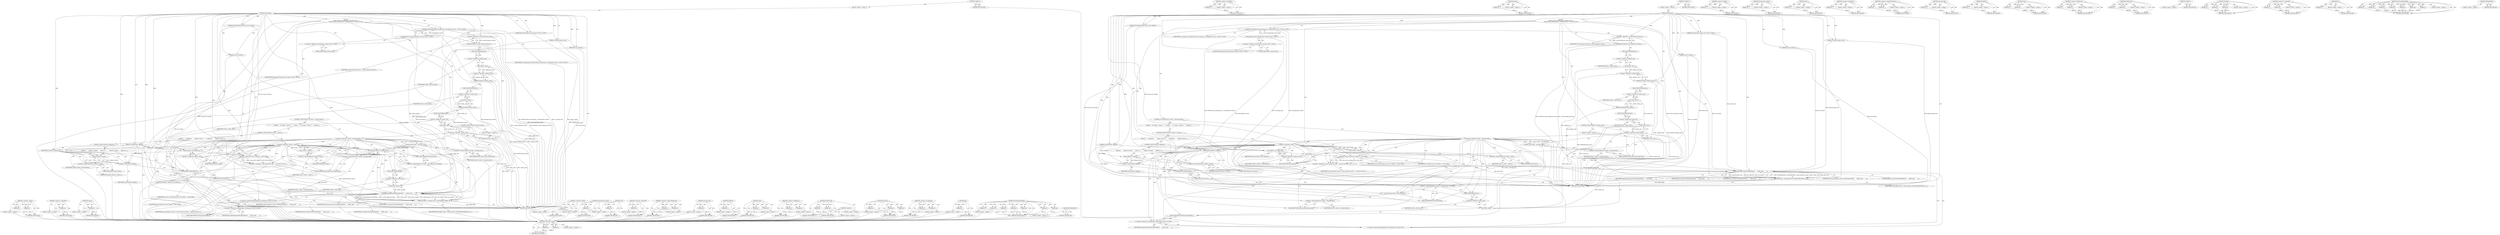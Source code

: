 digraph "NOTREACHED" {
vulnerable_188 [label=<(METHOD,&lt;operator&gt;.equals)>];
vulnerable_189 [label=<(PARAM,p1)>];
vulnerable_190 [label=<(PARAM,p2)>];
vulnerable_191 [label=<(BLOCK,&lt;empty&gt;,&lt;empty&gt;)>];
vulnerable_192 [label=<(METHOD_RETURN,ANY)>];
vulnerable_146 [label=<(METHOD,&lt;operator&gt;.logicalNot)>];
vulnerable_147 [label=<(PARAM,p1)>];
vulnerable_148 [label=<(BLOCK,&lt;empty&gt;,&lt;empty&gt;)>];
vulnerable_149 [label=<(METHOD_RETURN,ANY)>];
vulnerable_167 [label=<(METHOD,Cancel)>];
vulnerable_168 [label=<(PARAM,p1)>];
vulnerable_169 [label=<(BLOCK,&lt;empty&gt;,&lt;empty&gt;)>];
vulnerable_170 [label=<(METHOD_RETURN,ANY)>];
vulnerable_6 [label=<(METHOD,&lt;global&gt;)<SUB>1</SUB>>];
vulnerable_7 [label=<(BLOCK,&lt;empty&gt;,&lt;empty&gt;)<SUB>1</SUB>>];
vulnerable_8 [label=<(METHOD,GetSettings)<SUB>1</SUB>>];
vulnerable_9 [label=<(PARAM,GetSettingsAskParam ask_user_for_settings)<SUB>1</SUB>>];
vulnerable_10 [label="<(PARAM,gfx::NativeWindow parent_window)<SUB>2</SUB>>"];
vulnerable_11 [label=<(PARAM,int expected_page_count)<SUB>3</SUB>>];
vulnerable_12 [label=<(PARAM,bool has_selection)<SUB>4</SUB>>];
vulnerable_13 [label=<(PARAM,bool use_overlays)<SUB>5</SUB>>];
vulnerable_14 [label=<(PARAM,CancelableTask* callback)<SUB>6</SUB>>];
vulnerable_15 [label="<(BLOCK,{
  DCHECK_EQ(ui_message_loop_, MessageLoop::cu...,{
  DCHECK_EQ(ui_message_loop_, MessageLoop::cu...)<SUB>6</SUB>>"];
vulnerable_16 [label="<(DCHECK_EQ,DCHECK_EQ(ui_message_loop_, MessageLoop::curren...)<SUB>7</SUB>>"];
vulnerable_17 [label="<(IDENTIFIER,ui_message_loop_,DCHECK_EQ(ui_message_loop_, MessageLoop::curren...)<SUB>7</SUB>>"];
vulnerable_18 [label="<(MessageLoop.current,MessageLoop::current())<SUB>7</SUB>>"];
vulnerable_19 [label="<(&lt;operator&gt;.fieldAccess,MessageLoop::current)<SUB>7</SUB>>"];
vulnerable_20 [label="<(IDENTIFIER,MessageLoop,MessageLoop::current())<SUB>7</SUB>>"];
vulnerable_21 [label=<(FIELD_IDENTIFIER,current,current)<SUB>7</SUB>>];
vulnerable_22 [label=<(DCHECK,DCHECK(!is_print_dialog_box_shown_))<SUB>8</SUB>>];
vulnerable_23 [label=<(&lt;operator&gt;.logicalNot,!is_print_dialog_box_shown_)<SUB>8</SUB>>];
vulnerable_24 [label=<(IDENTIFIER,is_print_dialog_box_shown_,!is_print_dialog_box_shown_)<SUB>8</SUB>>];
vulnerable_25 [label=<(DCHECK,DCHECK(!callback_.get()))<SUB>9</SUB>>];
vulnerable_26 [label=<(&lt;operator&gt;.logicalNot,!callback_.get())<SUB>9</SUB>>];
vulnerable_27 [label=<(get,callback_.get())<SUB>9</SUB>>];
vulnerable_28 [label=<(&lt;operator&gt;.fieldAccess,callback_.get)<SUB>9</SUB>>];
vulnerable_29 [label=<(IDENTIFIER,callback_,callback_.get())<SUB>9</SUB>>];
vulnerable_30 [label=<(FIELD_IDENTIFIER,get,get)<SUB>9</SUB>>];
vulnerable_31 [label=<(DCHECK,DCHECK(worker_.get()))<SUB>10</SUB>>];
vulnerable_32 [label=<(get,worker_.get())<SUB>10</SUB>>];
vulnerable_33 [label=<(&lt;operator&gt;.fieldAccess,worker_.get)<SUB>10</SUB>>];
vulnerable_34 [label=<(IDENTIFIER,worker_,worker_.get())<SUB>10</SUB>>];
vulnerable_35 [label=<(FIELD_IDENTIFIER,get,get)<SUB>10</SUB>>];
vulnerable_36 [label=<(CONTROL_STRUCTURE,IF,if (!worker_.get()))<SUB>11</SUB>>];
vulnerable_37 [label=<(&lt;operator&gt;.logicalNot,!worker_.get())<SUB>11</SUB>>];
vulnerable_38 [label=<(get,worker_.get())<SUB>11</SUB>>];
vulnerable_39 [label=<(&lt;operator&gt;.fieldAccess,worker_.get)<SUB>11</SUB>>];
vulnerable_40 [label=<(IDENTIFIER,worker_,worker_.get())<SUB>11</SUB>>];
vulnerable_41 [label=<(FIELD_IDENTIFIER,get,get)<SUB>11</SUB>>];
vulnerable_42 [label=<(BLOCK,&lt;empty&gt;,&lt;empty&gt;)<SUB>12</SUB>>];
vulnerable_43 [label=<(RETURN,return;,return;)<SUB>12</SUB>>];
vulnerable_44 [label=<(CONTROL_STRUCTURE,IF,if (!worker_-&gt;message_loop()))<SUB>13</SUB>>];
vulnerable_45 [label=<(&lt;operator&gt;.logicalNot,!worker_-&gt;message_loop())<SUB>13</SUB>>];
vulnerable_46 [label=<(message_loop,worker_-&gt;message_loop())<SUB>13</SUB>>];
vulnerable_47 [label=<(&lt;operator&gt;.indirectFieldAccess,worker_-&gt;message_loop)<SUB>13</SUB>>];
vulnerable_48 [label=<(IDENTIFIER,worker_,worker_-&gt;message_loop())<SUB>13</SUB>>];
vulnerable_49 [label=<(FIELD_IDENTIFIER,message_loop,message_loop)<SUB>13</SUB>>];
vulnerable_50 [label=<(BLOCK,{
    if (!worker_-&gt;Start()) {
      if (callba...,{
    if (!worker_-&gt;Start()) {
      if (callba...)<SUB>13</SUB>>];
vulnerable_51 [label=<(CONTROL_STRUCTURE,IF,if (!worker_-&gt;Start()))<SUB>14</SUB>>];
vulnerable_52 [label=<(&lt;operator&gt;.logicalNot,!worker_-&gt;Start())<SUB>14</SUB>>];
vulnerable_53 [label=<(Start,worker_-&gt;Start())<SUB>14</SUB>>];
vulnerable_54 [label=<(&lt;operator&gt;.indirectFieldAccess,worker_-&gt;Start)<SUB>14</SUB>>];
vulnerable_55 [label=<(IDENTIFIER,worker_,worker_-&gt;Start())<SUB>14</SUB>>];
vulnerable_56 [label=<(FIELD_IDENTIFIER,Start,Start)<SUB>14</SUB>>];
vulnerable_57 [label=<(BLOCK,{
      if (callback) {
        callback-&gt;Cance...,{
      if (callback) {
        callback-&gt;Cance...)<SUB>14</SUB>>];
vulnerable_58 [label=<(CONTROL_STRUCTURE,IF,if (callback))<SUB>15</SUB>>];
vulnerable_59 [label=<(IDENTIFIER,callback,if (callback))<SUB>15</SUB>>];
vulnerable_60 [label=<(BLOCK,{
        callback-&gt;Cancel();
        delete ca...,{
        callback-&gt;Cancel();
        delete ca...)<SUB>15</SUB>>];
vulnerable_61 [label=<(Cancel,callback-&gt;Cancel())<SUB>16</SUB>>];
vulnerable_62 [label=<(&lt;operator&gt;.indirectFieldAccess,callback-&gt;Cancel)<SUB>16</SUB>>];
vulnerable_63 [label=<(IDENTIFIER,callback,callback-&gt;Cancel())<SUB>16</SUB>>];
vulnerable_64 [label=<(FIELD_IDENTIFIER,Cancel,Cancel)<SUB>16</SUB>>];
vulnerable_65 [label=<(&lt;operator&gt;.delete,delete callback)<SUB>17</SUB>>];
vulnerable_66 [label=<(IDENTIFIER,callback,delete callback)<SUB>17</SUB>>];
vulnerable_67 [label=<(NOTREACHED,NOTREACHED())<SUB>19</SUB>>];
vulnerable_68 [label=<(RETURN,return;,return;)<SUB>20</SUB>>];
vulnerable_69 [label=<(reset,callback_.reset(callback))<SUB>24</SUB>>];
vulnerable_70 [label=<(&lt;operator&gt;.fieldAccess,callback_.reset)<SUB>24</SUB>>];
vulnerable_71 [label=<(IDENTIFIER,callback_,callback_.reset(callback))<SUB>24</SUB>>];
vulnerable_72 [label=<(FIELD_IDENTIFIER,reset,reset)<SUB>24</SUB>>];
vulnerable_73 [label=<(IDENTIFIER,callback,callback_.reset(callback))<SUB>24</SUB>>];
vulnerable_74 [label=<(&lt;operator&gt;.assignment,is_print_dialog_box_shown_ = ask_user_for_setti...)<SUB>25</SUB>>];
vulnerable_75 [label=<(IDENTIFIER,is_print_dialog_box_shown_,is_print_dialog_box_shown_ = ask_user_for_setti...)<SUB>25</SUB>>];
vulnerable_76 [label=<(&lt;operator&gt;.equals,ask_user_for_settings == ASK_USER)<SUB>25</SUB>>];
vulnerable_77 [label=<(IDENTIFIER,ask_user_for_settings,ask_user_for_settings == ASK_USER)<SUB>25</SUB>>];
vulnerable_78 [label=<(IDENTIFIER,ASK_USER,ask_user_for_settings == ASK_USER)<SUB>25</SUB>>];
vulnerable_79 [label=<(PostTask,worker_-&gt;message_loop()-&gt;PostTask(FROM_HERE, Ne...)<SUB>26</SUB>>];
vulnerable_80 [label=<(&lt;operator&gt;.indirectFieldAccess,worker_-&gt;message_loop()-&gt;PostTask)<SUB>26</SUB>>];
vulnerable_81 [label=<(message_loop,worker_-&gt;message_loop())<SUB>26</SUB>>];
vulnerable_82 [label=<(&lt;operator&gt;.indirectFieldAccess,worker_-&gt;message_loop)<SUB>26</SUB>>];
vulnerable_83 [label=<(IDENTIFIER,worker_,worker_-&gt;message_loop())<SUB>26</SUB>>];
vulnerable_84 [label=<(FIELD_IDENTIFIER,message_loop,message_loop)<SUB>26</SUB>>];
vulnerable_85 [label=<(FIELD_IDENTIFIER,PostTask,PostTask)<SUB>26</SUB>>];
vulnerable_86 [label=<(IDENTIFIER,FROM_HERE,worker_-&gt;message_loop()-&gt;PostTask(FROM_HERE, Ne...)<SUB>26</SUB>>];
vulnerable_87 [label=<(NewRunnableMethod,NewRunnableMethod(
       worker_.get(),
      ...)<SUB>26</SUB>>];
vulnerable_88 [label=<(get,worker_.get())<SUB>27</SUB>>];
vulnerable_89 [label=<(&lt;operator&gt;.fieldAccess,worker_.get)<SUB>27</SUB>>];
vulnerable_90 [label=<(IDENTIFIER,worker_,worker_.get())<SUB>27</SUB>>];
vulnerable_91 [label=<(FIELD_IDENTIFIER,get,get)<SUB>27</SUB>>];
vulnerable_92 [label="<(&lt;operator&gt;.addressOf,&amp;PrintJobWorker::GetSettings)<SUB>28</SUB>>"];
vulnerable_93 [label="<(&lt;operator&gt;.fieldAccess,PrintJobWorker::GetSettings)<SUB>28</SUB>>"];
vulnerable_94 [label=<(IDENTIFIER,PrintJobWorker,NewRunnableMethod(
       worker_.get(),
      ...)<SUB>28</SUB>>];
vulnerable_95 [label=<(FIELD_IDENTIFIER,GetSettings,GetSettings)<SUB>28</SUB>>];
vulnerable_96 [label=<(IDENTIFIER,is_print_dialog_box_shown_,NewRunnableMethod(
       worker_.get(),
      ...)<SUB>29</SUB>>];
vulnerable_97 [label=<(IDENTIFIER,parent_window,NewRunnableMethod(
       worker_.get(),
      ...)<SUB>30</SUB>>];
vulnerable_98 [label=<(IDENTIFIER,expected_page_count,NewRunnableMethod(
       worker_.get(),
      ...)<SUB>31</SUB>>];
vulnerable_99 [label=<(IDENTIFIER,has_selection,NewRunnableMethod(
       worker_.get(),
      ...)<SUB>32</SUB>>];
vulnerable_100 [label=<(IDENTIFIER,use_overlays,NewRunnableMethod(
       worker_.get(),
      ...)<SUB>33</SUB>>];
vulnerable_101 [label=<(METHOD_RETURN,void)<SUB>1</SUB>>];
vulnerable_103 [label=<(METHOD_RETURN,ANY)<SUB>1</SUB>>];
vulnerable_171 [label=<(METHOD,&lt;operator&gt;.delete)>];
vulnerable_172 [label=<(PARAM,p1)>];
vulnerable_173 [label=<(BLOCK,&lt;empty&gt;,&lt;empty&gt;)>];
vulnerable_174 [label=<(METHOD_RETURN,ANY)>];
vulnerable_133 [label=<(METHOD,MessageLoop.current)>];
vulnerable_134 [label=<(PARAM,p1)>];
vulnerable_135 [label=<(BLOCK,&lt;empty&gt;,&lt;empty&gt;)>];
vulnerable_136 [label=<(METHOD_RETURN,ANY)>];
vulnerable_163 [label=<(METHOD,Start)>];
vulnerable_164 [label=<(PARAM,p1)>];
vulnerable_165 [label=<(BLOCK,&lt;empty&gt;,&lt;empty&gt;)>];
vulnerable_166 [label=<(METHOD_RETURN,ANY)>];
vulnerable_209 [label=<(METHOD,&lt;operator&gt;.addressOf)>];
vulnerable_210 [label=<(PARAM,p1)>];
vulnerable_211 [label=<(BLOCK,&lt;empty&gt;,&lt;empty&gt;)>];
vulnerable_212 [label=<(METHOD_RETURN,ANY)>];
vulnerable_158 [label=<(METHOD,&lt;operator&gt;.indirectFieldAccess)>];
vulnerable_159 [label=<(PARAM,p1)>];
vulnerable_160 [label=<(PARAM,p2)>];
vulnerable_161 [label=<(BLOCK,&lt;empty&gt;,&lt;empty&gt;)>];
vulnerable_162 [label=<(METHOD_RETURN,ANY)>];
vulnerable_154 [label=<(METHOD,message_loop)>];
vulnerable_155 [label=<(PARAM,p1)>];
vulnerable_156 [label=<(BLOCK,&lt;empty&gt;,&lt;empty&gt;)>];
vulnerable_157 [label=<(METHOD_RETURN,ANY)>];
vulnerable_142 [label=<(METHOD,DCHECK)>];
vulnerable_143 [label=<(PARAM,p1)>];
vulnerable_144 [label=<(BLOCK,&lt;empty&gt;,&lt;empty&gt;)>];
vulnerable_145 [label=<(METHOD_RETURN,ANY)>];
vulnerable_178 [label=<(METHOD,reset)>];
vulnerable_179 [label=<(PARAM,p1)>];
vulnerable_180 [label=<(PARAM,p2)>];
vulnerable_181 [label=<(BLOCK,&lt;empty&gt;,&lt;empty&gt;)>];
vulnerable_182 [label=<(METHOD_RETURN,ANY)>];
vulnerable_137 [label=<(METHOD,&lt;operator&gt;.fieldAccess)>];
vulnerable_138 [label=<(PARAM,p1)>];
vulnerable_139 [label=<(PARAM,p2)>];
vulnerable_140 [label=<(BLOCK,&lt;empty&gt;,&lt;empty&gt;)>];
vulnerable_141 [label=<(METHOD_RETURN,ANY)>];
vulnerable_128 [label=<(METHOD,DCHECK_EQ)>];
vulnerable_129 [label=<(PARAM,p1)>];
vulnerable_130 [label=<(PARAM,p2)>];
vulnerable_131 [label=<(BLOCK,&lt;empty&gt;,&lt;empty&gt;)>];
vulnerable_132 [label=<(METHOD_RETURN,ANY)>];
vulnerable_122 [label=<(METHOD,&lt;global&gt;)<SUB>1</SUB>>];
vulnerable_123 [label=<(BLOCK,&lt;empty&gt;,&lt;empty&gt;)>];
vulnerable_124 [label=<(METHOD_RETURN,ANY)>];
vulnerable_193 [label=<(METHOD,PostTask)>];
vulnerable_194 [label=<(PARAM,p1)>];
vulnerable_195 [label=<(PARAM,p2)>];
vulnerable_196 [label=<(PARAM,p3)>];
vulnerable_197 [label=<(BLOCK,&lt;empty&gt;,&lt;empty&gt;)>];
vulnerable_198 [label=<(METHOD_RETURN,ANY)>];
vulnerable_183 [label=<(METHOD,&lt;operator&gt;.assignment)>];
vulnerable_184 [label=<(PARAM,p1)>];
vulnerable_185 [label=<(PARAM,p2)>];
vulnerable_186 [label=<(BLOCK,&lt;empty&gt;,&lt;empty&gt;)>];
vulnerable_187 [label=<(METHOD_RETURN,ANY)>];
vulnerable_150 [label=<(METHOD,get)>];
vulnerable_151 [label=<(PARAM,p1)>];
vulnerable_152 [label=<(BLOCK,&lt;empty&gt;,&lt;empty&gt;)>];
vulnerable_153 [label=<(METHOD_RETURN,ANY)>];
vulnerable_199 [label=<(METHOD,NewRunnableMethod)>];
vulnerable_200 [label=<(PARAM,p1)>];
vulnerable_201 [label=<(PARAM,p2)>];
vulnerable_202 [label=<(PARAM,p3)>];
vulnerable_203 [label=<(PARAM,p4)>];
vulnerable_204 [label=<(PARAM,p5)>];
vulnerable_205 [label=<(PARAM,p6)>];
vulnerable_206 [label=<(PARAM,p7)>];
vulnerable_207 [label=<(BLOCK,&lt;empty&gt;,&lt;empty&gt;)>];
vulnerable_208 [label=<(METHOD_RETURN,ANY)>];
vulnerable_175 [label=<(METHOD,NOTREACHED)>];
vulnerable_176 [label=<(BLOCK,&lt;empty&gt;,&lt;empty&gt;)>];
vulnerable_177 [label=<(METHOD_RETURN,ANY)>];
fixed_188 [label=<(METHOD,&lt;operator&gt;.equals)>];
fixed_189 [label=<(PARAM,p1)>];
fixed_190 [label=<(PARAM,p2)>];
fixed_191 [label=<(BLOCK,&lt;empty&gt;,&lt;empty&gt;)>];
fixed_192 [label=<(METHOD_RETURN,ANY)>];
fixed_146 [label=<(METHOD,&lt;operator&gt;.logicalNot)>];
fixed_147 [label=<(PARAM,p1)>];
fixed_148 [label=<(BLOCK,&lt;empty&gt;,&lt;empty&gt;)>];
fixed_149 [label=<(METHOD_RETURN,ANY)>];
fixed_167 [label=<(METHOD,Cancel)>];
fixed_168 [label=<(PARAM,p1)>];
fixed_169 [label=<(BLOCK,&lt;empty&gt;,&lt;empty&gt;)>];
fixed_170 [label=<(METHOD_RETURN,ANY)>];
fixed_6 [label=<(METHOD,&lt;global&gt;)<SUB>1</SUB>>];
fixed_7 [label=<(BLOCK,&lt;empty&gt;,&lt;empty&gt;)<SUB>1</SUB>>];
fixed_8 [label=<(METHOD,GetSettings)<SUB>1</SUB>>];
fixed_9 [label=<(PARAM,GetSettingsAskParam ask_user_for_settings)<SUB>1</SUB>>];
fixed_10 [label="<(PARAM,gfx::NativeView parent_view)<SUB>2</SUB>>"];
fixed_11 [label=<(PARAM,int expected_page_count)<SUB>3</SUB>>];
fixed_12 [label=<(PARAM,bool has_selection)<SUB>4</SUB>>];
fixed_13 [label=<(PARAM,bool use_overlays)<SUB>5</SUB>>];
fixed_14 [label=<(PARAM,CancelableTask* callback)<SUB>6</SUB>>];
fixed_15 [label="<(BLOCK,{
  DCHECK_EQ(ui_message_loop_, MessageLoop::cu...,{
  DCHECK_EQ(ui_message_loop_, MessageLoop::cu...)<SUB>6</SUB>>"];
fixed_16 [label="<(DCHECK_EQ,DCHECK_EQ(ui_message_loop_, MessageLoop::curren...)<SUB>7</SUB>>"];
fixed_17 [label="<(IDENTIFIER,ui_message_loop_,DCHECK_EQ(ui_message_loop_, MessageLoop::curren...)<SUB>7</SUB>>"];
fixed_18 [label="<(MessageLoop.current,MessageLoop::current())<SUB>7</SUB>>"];
fixed_19 [label="<(&lt;operator&gt;.fieldAccess,MessageLoop::current)<SUB>7</SUB>>"];
fixed_20 [label="<(IDENTIFIER,MessageLoop,MessageLoop::current())<SUB>7</SUB>>"];
fixed_21 [label=<(FIELD_IDENTIFIER,current,current)<SUB>7</SUB>>];
fixed_22 [label=<(DCHECK,DCHECK(!is_print_dialog_box_shown_))<SUB>8</SUB>>];
fixed_23 [label=<(&lt;operator&gt;.logicalNot,!is_print_dialog_box_shown_)<SUB>8</SUB>>];
fixed_24 [label=<(IDENTIFIER,is_print_dialog_box_shown_,!is_print_dialog_box_shown_)<SUB>8</SUB>>];
fixed_25 [label=<(DCHECK,DCHECK(!callback_.get()))<SUB>9</SUB>>];
fixed_26 [label=<(&lt;operator&gt;.logicalNot,!callback_.get())<SUB>9</SUB>>];
fixed_27 [label=<(get,callback_.get())<SUB>9</SUB>>];
fixed_28 [label=<(&lt;operator&gt;.fieldAccess,callback_.get)<SUB>9</SUB>>];
fixed_29 [label=<(IDENTIFIER,callback_,callback_.get())<SUB>9</SUB>>];
fixed_30 [label=<(FIELD_IDENTIFIER,get,get)<SUB>9</SUB>>];
fixed_31 [label=<(DCHECK,DCHECK(worker_.get()))<SUB>10</SUB>>];
fixed_32 [label=<(get,worker_.get())<SUB>10</SUB>>];
fixed_33 [label=<(&lt;operator&gt;.fieldAccess,worker_.get)<SUB>10</SUB>>];
fixed_34 [label=<(IDENTIFIER,worker_,worker_.get())<SUB>10</SUB>>];
fixed_35 [label=<(FIELD_IDENTIFIER,get,get)<SUB>10</SUB>>];
fixed_36 [label=<(CONTROL_STRUCTURE,IF,if (!worker_.get()))<SUB>11</SUB>>];
fixed_37 [label=<(&lt;operator&gt;.logicalNot,!worker_.get())<SUB>11</SUB>>];
fixed_38 [label=<(get,worker_.get())<SUB>11</SUB>>];
fixed_39 [label=<(&lt;operator&gt;.fieldAccess,worker_.get)<SUB>11</SUB>>];
fixed_40 [label=<(IDENTIFIER,worker_,worker_.get())<SUB>11</SUB>>];
fixed_41 [label=<(FIELD_IDENTIFIER,get,get)<SUB>11</SUB>>];
fixed_42 [label=<(BLOCK,&lt;empty&gt;,&lt;empty&gt;)<SUB>12</SUB>>];
fixed_43 [label=<(RETURN,return;,return;)<SUB>12</SUB>>];
fixed_44 [label=<(CONTROL_STRUCTURE,IF,if (!worker_-&gt;message_loop()))<SUB>13</SUB>>];
fixed_45 [label=<(&lt;operator&gt;.logicalNot,!worker_-&gt;message_loop())<SUB>13</SUB>>];
fixed_46 [label=<(message_loop,worker_-&gt;message_loop())<SUB>13</SUB>>];
fixed_47 [label=<(&lt;operator&gt;.indirectFieldAccess,worker_-&gt;message_loop)<SUB>13</SUB>>];
fixed_48 [label=<(IDENTIFIER,worker_,worker_-&gt;message_loop())<SUB>13</SUB>>];
fixed_49 [label=<(FIELD_IDENTIFIER,message_loop,message_loop)<SUB>13</SUB>>];
fixed_50 [label=<(BLOCK,{
    if (!worker_-&gt;Start()) {
      if (callba...,{
    if (!worker_-&gt;Start()) {
      if (callba...)<SUB>13</SUB>>];
fixed_51 [label=<(CONTROL_STRUCTURE,IF,if (!worker_-&gt;Start()))<SUB>14</SUB>>];
fixed_52 [label=<(&lt;operator&gt;.logicalNot,!worker_-&gt;Start())<SUB>14</SUB>>];
fixed_53 [label=<(Start,worker_-&gt;Start())<SUB>14</SUB>>];
fixed_54 [label=<(&lt;operator&gt;.indirectFieldAccess,worker_-&gt;Start)<SUB>14</SUB>>];
fixed_55 [label=<(IDENTIFIER,worker_,worker_-&gt;Start())<SUB>14</SUB>>];
fixed_56 [label=<(FIELD_IDENTIFIER,Start,Start)<SUB>14</SUB>>];
fixed_57 [label=<(BLOCK,{
      if (callback) {
        callback-&gt;Cance...,{
      if (callback) {
        callback-&gt;Cance...)<SUB>14</SUB>>];
fixed_58 [label=<(CONTROL_STRUCTURE,IF,if (callback))<SUB>15</SUB>>];
fixed_59 [label=<(IDENTIFIER,callback,if (callback))<SUB>15</SUB>>];
fixed_60 [label=<(BLOCK,{
        callback-&gt;Cancel();
        delete ca...,{
        callback-&gt;Cancel();
        delete ca...)<SUB>15</SUB>>];
fixed_61 [label=<(Cancel,callback-&gt;Cancel())<SUB>16</SUB>>];
fixed_62 [label=<(&lt;operator&gt;.indirectFieldAccess,callback-&gt;Cancel)<SUB>16</SUB>>];
fixed_63 [label=<(IDENTIFIER,callback,callback-&gt;Cancel())<SUB>16</SUB>>];
fixed_64 [label=<(FIELD_IDENTIFIER,Cancel,Cancel)<SUB>16</SUB>>];
fixed_65 [label=<(&lt;operator&gt;.delete,delete callback)<SUB>17</SUB>>];
fixed_66 [label=<(IDENTIFIER,callback,delete callback)<SUB>17</SUB>>];
fixed_67 [label=<(NOTREACHED,NOTREACHED())<SUB>19</SUB>>];
fixed_68 [label=<(RETURN,return;,return;)<SUB>20</SUB>>];
fixed_69 [label=<(reset,callback_.reset(callback))<SUB>24</SUB>>];
fixed_70 [label=<(&lt;operator&gt;.fieldAccess,callback_.reset)<SUB>24</SUB>>];
fixed_71 [label=<(IDENTIFIER,callback_,callback_.reset(callback))<SUB>24</SUB>>];
fixed_72 [label=<(FIELD_IDENTIFIER,reset,reset)<SUB>24</SUB>>];
fixed_73 [label=<(IDENTIFIER,callback,callback_.reset(callback))<SUB>24</SUB>>];
fixed_74 [label=<(&lt;operator&gt;.assignment,is_print_dialog_box_shown_ = ask_user_for_setti...)<SUB>25</SUB>>];
fixed_75 [label=<(IDENTIFIER,is_print_dialog_box_shown_,is_print_dialog_box_shown_ = ask_user_for_setti...)<SUB>25</SUB>>];
fixed_76 [label=<(&lt;operator&gt;.equals,ask_user_for_settings == ASK_USER)<SUB>25</SUB>>];
fixed_77 [label=<(IDENTIFIER,ask_user_for_settings,ask_user_for_settings == ASK_USER)<SUB>25</SUB>>];
fixed_78 [label=<(IDENTIFIER,ASK_USER,ask_user_for_settings == ASK_USER)<SUB>25</SUB>>];
fixed_79 [label=<(PostTask,worker_-&gt;message_loop()-&gt;PostTask(FROM_HERE, Ne...)<SUB>26</SUB>>];
fixed_80 [label=<(&lt;operator&gt;.indirectFieldAccess,worker_-&gt;message_loop()-&gt;PostTask)<SUB>26</SUB>>];
fixed_81 [label=<(message_loop,worker_-&gt;message_loop())<SUB>26</SUB>>];
fixed_82 [label=<(&lt;operator&gt;.indirectFieldAccess,worker_-&gt;message_loop)<SUB>26</SUB>>];
fixed_83 [label=<(IDENTIFIER,worker_,worker_-&gt;message_loop())<SUB>26</SUB>>];
fixed_84 [label=<(FIELD_IDENTIFIER,message_loop,message_loop)<SUB>26</SUB>>];
fixed_85 [label=<(FIELD_IDENTIFIER,PostTask,PostTask)<SUB>26</SUB>>];
fixed_86 [label=<(IDENTIFIER,FROM_HERE,worker_-&gt;message_loop()-&gt;PostTask(FROM_HERE, Ne...)<SUB>26</SUB>>];
fixed_87 [label=<(NewRunnableMethod,NewRunnableMethod(
       worker_.get(),
      ...)<SUB>26</SUB>>];
fixed_88 [label=<(get,worker_.get())<SUB>27</SUB>>];
fixed_89 [label=<(&lt;operator&gt;.fieldAccess,worker_.get)<SUB>27</SUB>>];
fixed_90 [label=<(IDENTIFIER,worker_,worker_.get())<SUB>27</SUB>>];
fixed_91 [label=<(FIELD_IDENTIFIER,get,get)<SUB>27</SUB>>];
fixed_92 [label="<(&lt;operator&gt;.addressOf,&amp;PrintJobWorker::GetSettings)<SUB>28</SUB>>"];
fixed_93 [label="<(&lt;operator&gt;.fieldAccess,PrintJobWorker::GetSettings)<SUB>28</SUB>>"];
fixed_94 [label=<(IDENTIFIER,PrintJobWorker,NewRunnableMethod(
       worker_.get(),
      ...)<SUB>28</SUB>>];
fixed_95 [label=<(FIELD_IDENTIFIER,GetSettings,GetSettings)<SUB>28</SUB>>];
fixed_96 [label=<(IDENTIFIER,is_print_dialog_box_shown_,NewRunnableMethod(
       worker_.get(),
      ...)<SUB>29</SUB>>];
fixed_97 [label=<(IDENTIFIER,parent_view,NewRunnableMethod(
       worker_.get(),
      ...)<SUB>30</SUB>>];
fixed_98 [label=<(IDENTIFIER,expected_page_count,NewRunnableMethod(
       worker_.get(),
      ...)<SUB>31</SUB>>];
fixed_99 [label=<(IDENTIFIER,has_selection,NewRunnableMethod(
       worker_.get(),
      ...)<SUB>32</SUB>>];
fixed_100 [label=<(IDENTIFIER,use_overlays,NewRunnableMethod(
       worker_.get(),
      ...)<SUB>33</SUB>>];
fixed_101 [label=<(METHOD_RETURN,void)<SUB>1</SUB>>];
fixed_103 [label=<(METHOD_RETURN,ANY)<SUB>1</SUB>>];
fixed_171 [label=<(METHOD,&lt;operator&gt;.delete)>];
fixed_172 [label=<(PARAM,p1)>];
fixed_173 [label=<(BLOCK,&lt;empty&gt;,&lt;empty&gt;)>];
fixed_174 [label=<(METHOD_RETURN,ANY)>];
fixed_133 [label=<(METHOD,MessageLoop.current)>];
fixed_134 [label=<(PARAM,p1)>];
fixed_135 [label=<(BLOCK,&lt;empty&gt;,&lt;empty&gt;)>];
fixed_136 [label=<(METHOD_RETURN,ANY)>];
fixed_163 [label=<(METHOD,Start)>];
fixed_164 [label=<(PARAM,p1)>];
fixed_165 [label=<(BLOCK,&lt;empty&gt;,&lt;empty&gt;)>];
fixed_166 [label=<(METHOD_RETURN,ANY)>];
fixed_209 [label=<(METHOD,&lt;operator&gt;.addressOf)>];
fixed_210 [label=<(PARAM,p1)>];
fixed_211 [label=<(BLOCK,&lt;empty&gt;,&lt;empty&gt;)>];
fixed_212 [label=<(METHOD_RETURN,ANY)>];
fixed_158 [label=<(METHOD,&lt;operator&gt;.indirectFieldAccess)>];
fixed_159 [label=<(PARAM,p1)>];
fixed_160 [label=<(PARAM,p2)>];
fixed_161 [label=<(BLOCK,&lt;empty&gt;,&lt;empty&gt;)>];
fixed_162 [label=<(METHOD_RETURN,ANY)>];
fixed_154 [label=<(METHOD,message_loop)>];
fixed_155 [label=<(PARAM,p1)>];
fixed_156 [label=<(BLOCK,&lt;empty&gt;,&lt;empty&gt;)>];
fixed_157 [label=<(METHOD_RETURN,ANY)>];
fixed_142 [label=<(METHOD,DCHECK)>];
fixed_143 [label=<(PARAM,p1)>];
fixed_144 [label=<(BLOCK,&lt;empty&gt;,&lt;empty&gt;)>];
fixed_145 [label=<(METHOD_RETURN,ANY)>];
fixed_178 [label=<(METHOD,reset)>];
fixed_179 [label=<(PARAM,p1)>];
fixed_180 [label=<(PARAM,p2)>];
fixed_181 [label=<(BLOCK,&lt;empty&gt;,&lt;empty&gt;)>];
fixed_182 [label=<(METHOD_RETURN,ANY)>];
fixed_137 [label=<(METHOD,&lt;operator&gt;.fieldAccess)>];
fixed_138 [label=<(PARAM,p1)>];
fixed_139 [label=<(PARAM,p2)>];
fixed_140 [label=<(BLOCK,&lt;empty&gt;,&lt;empty&gt;)>];
fixed_141 [label=<(METHOD_RETURN,ANY)>];
fixed_128 [label=<(METHOD,DCHECK_EQ)>];
fixed_129 [label=<(PARAM,p1)>];
fixed_130 [label=<(PARAM,p2)>];
fixed_131 [label=<(BLOCK,&lt;empty&gt;,&lt;empty&gt;)>];
fixed_132 [label=<(METHOD_RETURN,ANY)>];
fixed_122 [label=<(METHOD,&lt;global&gt;)<SUB>1</SUB>>];
fixed_123 [label=<(BLOCK,&lt;empty&gt;,&lt;empty&gt;)>];
fixed_124 [label=<(METHOD_RETURN,ANY)>];
fixed_193 [label=<(METHOD,PostTask)>];
fixed_194 [label=<(PARAM,p1)>];
fixed_195 [label=<(PARAM,p2)>];
fixed_196 [label=<(PARAM,p3)>];
fixed_197 [label=<(BLOCK,&lt;empty&gt;,&lt;empty&gt;)>];
fixed_198 [label=<(METHOD_RETURN,ANY)>];
fixed_183 [label=<(METHOD,&lt;operator&gt;.assignment)>];
fixed_184 [label=<(PARAM,p1)>];
fixed_185 [label=<(PARAM,p2)>];
fixed_186 [label=<(BLOCK,&lt;empty&gt;,&lt;empty&gt;)>];
fixed_187 [label=<(METHOD_RETURN,ANY)>];
fixed_150 [label=<(METHOD,get)>];
fixed_151 [label=<(PARAM,p1)>];
fixed_152 [label=<(BLOCK,&lt;empty&gt;,&lt;empty&gt;)>];
fixed_153 [label=<(METHOD_RETURN,ANY)>];
fixed_199 [label=<(METHOD,NewRunnableMethod)>];
fixed_200 [label=<(PARAM,p1)>];
fixed_201 [label=<(PARAM,p2)>];
fixed_202 [label=<(PARAM,p3)>];
fixed_203 [label=<(PARAM,p4)>];
fixed_204 [label=<(PARAM,p5)>];
fixed_205 [label=<(PARAM,p6)>];
fixed_206 [label=<(PARAM,p7)>];
fixed_207 [label=<(BLOCK,&lt;empty&gt;,&lt;empty&gt;)>];
fixed_208 [label=<(METHOD_RETURN,ANY)>];
fixed_175 [label=<(METHOD,NOTREACHED)>];
fixed_176 [label=<(BLOCK,&lt;empty&gt;,&lt;empty&gt;)>];
fixed_177 [label=<(METHOD_RETURN,ANY)>];
vulnerable_188 -> vulnerable_189  [key=0, label="AST: "];
vulnerable_188 -> vulnerable_189  [key=1, label="DDG: "];
vulnerable_188 -> vulnerable_191  [key=0, label="AST: "];
vulnerable_188 -> vulnerable_190  [key=0, label="AST: "];
vulnerable_188 -> vulnerable_190  [key=1, label="DDG: "];
vulnerable_188 -> vulnerable_192  [key=0, label="AST: "];
vulnerable_188 -> vulnerable_192  [key=1, label="CFG: "];
vulnerable_189 -> vulnerable_192  [key=0, label="DDG: p1"];
vulnerable_190 -> vulnerable_192  [key=0, label="DDG: p2"];
vulnerable_191 -> fixed_188  [key=0];
vulnerable_192 -> fixed_188  [key=0];
vulnerable_146 -> vulnerable_147  [key=0, label="AST: "];
vulnerable_146 -> vulnerable_147  [key=1, label="DDG: "];
vulnerable_146 -> vulnerable_148  [key=0, label="AST: "];
vulnerable_146 -> vulnerable_149  [key=0, label="AST: "];
vulnerable_146 -> vulnerable_149  [key=1, label="CFG: "];
vulnerable_147 -> vulnerable_149  [key=0, label="DDG: p1"];
vulnerable_148 -> fixed_188  [key=0];
vulnerable_149 -> fixed_188  [key=0];
vulnerable_167 -> vulnerable_168  [key=0, label="AST: "];
vulnerable_167 -> vulnerable_168  [key=1, label="DDG: "];
vulnerable_167 -> vulnerable_169  [key=0, label="AST: "];
vulnerable_167 -> vulnerable_170  [key=0, label="AST: "];
vulnerable_167 -> vulnerable_170  [key=1, label="CFG: "];
vulnerable_168 -> vulnerable_170  [key=0, label="DDG: p1"];
vulnerable_169 -> fixed_188  [key=0];
vulnerable_170 -> fixed_188  [key=0];
vulnerable_6 -> vulnerable_7  [key=0, label="AST: "];
vulnerable_6 -> vulnerable_103  [key=0, label="AST: "];
vulnerable_6 -> vulnerable_103  [key=1, label="CFG: "];
vulnerable_7 -> vulnerable_8  [key=0, label="AST: "];
vulnerable_8 -> vulnerable_9  [key=0, label="AST: "];
vulnerable_8 -> vulnerable_9  [key=1, label="DDG: "];
vulnerable_8 -> vulnerable_10  [key=0, label="AST: "];
vulnerable_8 -> vulnerable_10  [key=1, label="DDG: "];
vulnerable_8 -> vulnerable_11  [key=0, label="AST: "];
vulnerable_8 -> vulnerable_11  [key=1, label="DDG: "];
vulnerable_8 -> vulnerable_12  [key=0, label="AST: "];
vulnerable_8 -> vulnerable_12  [key=1, label="DDG: "];
vulnerable_8 -> vulnerable_13  [key=0, label="AST: "];
vulnerable_8 -> vulnerable_13  [key=1, label="DDG: "];
vulnerable_8 -> vulnerable_14  [key=0, label="AST: "];
vulnerable_8 -> vulnerable_14  [key=1, label="DDG: "];
vulnerable_8 -> vulnerable_15  [key=0, label="AST: "];
vulnerable_8 -> vulnerable_101  [key=0, label="AST: "];
vulnerable_8 -> vulnerable_21  [key=0, label="CFG: "];
vulnerable_8 -> vulnerable_16  [key=0, label="DDG: "];
vulnerable_8 -> vulnerable_69  [key=0, label="DDG: "];
vulnerable_8 -> vulnerable_79  [key=0, label="DDG: "];
vulnerable_8 -> vulnerable_23  [key=0, label="DDG: "];
vulnerable_8 -> vulnerable_43  [key=0, label="DDG: "];
vulnerable_8 -> vulnerable_76  [key=0, label="DDG: "];
vulnerable_8 -> vulnerable_87  [key=0, label="DDG: "];
vulnerable_8 -> vulnerable_67  [key=0, label="DDG: "];
vulnerable_8 -> vulnerable_68  [key=0, label="DDG: "];
vulnerable_8 -> vulnerable_59  [key=0, label="DDG: "];
vulnerable_8 -> vulnerable_65  [key=0, label="DDG: "];
vulnerable_9 -> vulnerable_101  [key=0, label="DDG: ask_user_for_settings"];
vulnerable_9 -> vulnerable_76  [key=0, label="DDG: ask_user_for_settings"];
vulnerable_10 -> vulnerable_101  [key=0, label="DDG: parent_window"];
vulnerable_10 -> vulnerable_87  [key=0, label="DDG: parent_window"];
vulnerable_11 -> vulnerable_101  [key=0, label="DDG: expected_page_count"];
vulnerable_11 -> vulnerable_87  [key=0, label="DDG: expected_page_count"];
vulnerable_12 -> vulnerable_101  [key=0, label="DDG: has_selection"];
vulnerable_12 -> vulnerable_87  [key=0, label="DDG: has_selection"];
vulnerable_13 -> vulnerable_101  [key=0, label="DDG: use_overlays"];
vulnerable_13 -> vulnerable_87  [key=0, label="DDG: use_overlays"];
vulnerable_14 -> vulnerable_101  [key=0, label="DDG: callback"];
vulnerable_14 -> vulnerable_69  [key=0, label="DDG: callback"];
vulnerable_14 -> vulnerable_61  [key=0, label="DDG: callback"];
vulnerable_14 -> vulnerable_65  [key=0, label="DDG: callback"];
vulnerable_15 -> vulnerable_16  [key=0, label="AST: "];
vulnerable_15 -> vulnerable_22  [key=0, label="AST: "];
vulnerable_15 -> vulnerable_25  [key=0, label="AST: "];
vulnerable_15 -> vulnerable_31  [key=0, label="AST: "];
vulnerable_15 -> vulnerable_36  [key=0, label="AST: "];
vulnerable_15 -> vulnerable_44  [key=0, label="AST: "];
vulnerable_15 -> vulnerable_69  [key=0, label="AST: "];
vulnerable_15 -> vulnerable_74  [key=0, label="AST: "];
vulnerable_15 -> vulnerable_79  [key=0, label="AST: "];
vulnerable_16 -> vulnerable_17  [key=0, label="AST: "];
vulnerable_16 -> vulnerable_18  [key=0, label="AST: "];
vulnerable_16 -> vulnerable_23  [key=0, label="CFG: "];
vulnerable_16 -> vulnerable_101  [key=0, label="DDG: MessageLoop::current()"];
vulnerable_16 -> vulnerable_101  [key=1, label="DDG: DCHECK_EQ(ui_message_loop_, MessageLoop::current())"];
vulnerable_16 -> vulnerable_101  [key=2, label="DDG: ui_message_loop_"];
vulnerable_17 -> fixed_188  [key=0];
vulnerable_18 -> vulnerable_19  [key=0, label="AST: "];
vulnerable_18 -> vulnerable_16  [key=0, label="CFG: "];
vulnerable_18 -> vulnerable_16  [key=1, label="DDG: MessageLoop::current"];
vulnerable_18 -> vulnerable_101  [key=0, label="DDG: MessageLoop::current"];
vulnerable_19 -> vulnerable_20  [key=0, label="AST: "];
vulnerable_19 -> vulnerable_21  [key=0, label="AST: "];
vulnerable_19 -> vulnerable_18  [key=0, label="CFG: "];
vulnerable_20 -> fixed_188  [key=0];
vulnerable_21 -> vulnerable_19  [key=0, label="CFG: "];
vulnerable_22 -> vulnerable_23  [key=0, label="AST: "];
vulnerable_22 -> vulnerable_30  [key=0, label="CFG: "];
vulnerable_22 -> vulnerable_101  [key=0, label="DDG: !is_print_dialog_box_shown_"];
vulnerable_22 -> vulnerable_101  [key=1, label="DDG: DCHECK(!is_print_dialog_box_shown_)"];
vulnerable_23 -> vulnerable_24  [key=0, label="AST: "];
vulnerable_23 -> vulnerable_22  [key=0, label="CFG: "];
vulnerable_23 -> vulnerable_22  [key=1, label="DDG: is_print_dialog_box_shown_"];
vulnerable_23 -> vulnerable_101  [key=0, label="DDG: is_print_dialog_box_shown_"];
vulnerable_24 -> fixed_188  [key=0];
vulnerable_25 -> vulnerable_26  [key=0, label="AST: "];
vulnerable_25 -> vulnerable_35  [key=0, label="CFG: "];
vulnerable_25 -> vulnerable_101  [key=0, label="DDG: !callback_.get()"];
vulnerable_25 -> vulnerable_101  [key=1, label="DDG: DCHECK(!callback_.get())"];
vulnerable_26 -> vulnerable_27  [key=0, label="AST: "];
vulnerable_26 -> vulnerable_25  [key=0, label="CFG: "];
vulnerable_26 -> vulnerable_25  [key=1, label="DDG: callback_.get()"];
vulnerable_26 -> vulnerable_101  [key=0, label="DDG: callback_.get()"];
vulnerable_27 -> vulnerable_28  [key=0, label="AST: "];
vulnerable_27 -> vulnerable_26  [key=0, label="CFG: "];
vulnerable_27 -> vulnerable_26  [key=1, label="DDG: callback_.get"];
vulnerable_27 -> vulnerable_101  [key=0, label="DDG: callback_.get"];
vulnerable_28 -> vulnerable_29  [key=0, label="AST: "];
vulnerable_28 -> vulnerable_30  [key=0, label="AST: "];
vulnerable_28 -> vulnerable_27  [key=0, label="CFG: "];
vulnerable_29 -> fixed_188  [key=0];
vulnerable_30 -> vulnerable_28  [key=0, label="CFG: "];
vulnerable_31 -> vulnerable_32  [key=0, label="AST: "];
vulnerable_31 -> vulnerable_41  [key=0, label="CFG: "];
vulnerable_31 -> vulnerable_101  [key=0, label="DDG: DCHECK(worker_.get())"];
vulnerable_32 -> vulnerable_33  [key=0, label="AST: "];
vulnerable_32 -> vulnerable_31  [key=0, label="CFG: "];
vulnerable_32 -> vulnerable_31  [key=1, label="DDG: worker_.get"];
vulnerable_32 -> vulnerable_38  [key=0, label="DDG: worker_.get"];
vulnerable_33 -> vulnerable_34  [key=0, label="AST: "];
vulnerable_33 -> vulnerable_35  [key=0, label="AST: "];
vulnerable_33 -> vulnerable_32  [key=0, label="CFG: "];
vulnerable_34 -> fixed_188  [key=0];
vulnerable_35 -> vulnerable_33  [key=0, label="CFG: "];
vulnerable_36 -> vulnerable_37  [key=0, label="AST: "];
vulnerable_36 -> vulnerable_42  [key=0, label="AST: "];
vulnerable_37 -> vulnerable_38  [key=0, label="AST: "];
vulnerable_37 -> vulnerable_43  [key=0, label="CFG: "];
vulnerable_37 -> vulnerable_43  [key=1, label="CDG: "];
vulnerable_37 -> vulnerable_49  [key=0, label="CFG: "];
vulnerable_37 -> vulnerable_49  [key=1, label="CDG: "];
vulnerable_37 -> vulnerable_101  [key=0, label="DDG: worker_.get()"];
vulnerable_37 -> vulnerable_101  [key=1, label="DDG: !worker_.get()"];
vulnerable_37 -> vulnerable_47  [key=0, label="CDG: "];
vulnerable_37 -> vulnerable_46  [key=0, label="CDG: "];
vulnerable_37 -> vulnerable_45  [key=0, label="CDG: "];
vulnerable_38 -> vulnerable_39  [key=0, label="AST: "];
vulnerable_38 -> vulnerable_37  [key=0, label="CFG: "];
vulnerable_38 -> vulnerable_37  [key=1, label="DDG: worker_.get"];
vulnerable_38 -> vulnerable_101  [key=0, label="DDG: worker_.get"];
vulnerable_38 -> vulnerable_88  [key=0, label="DDG: worker_.get"];
vulnerable_39 -> vulnerable_40  [key=0, label="AST: "];
vulnerable_39 -> vulnerable_41  [key=0, label="AST: "];
vulnerable_39 -> vulnerable_38  [key=0, label="CFG: "];
vulnerable_40 -> fixed_188  [key=0];
vulnerable_41 -> vulnerable_39  [key=0, label="CFG: "];
vulnerable_42 -> vulnerable_43  [key=0, label="AST: "];
vulnerable_43 -> vulnerable_101  [key=0, label="CFG: "];
vulnerable_43 -> vulnerable_101  [key=1, label="DDG: &lt;RET&gt;"];
vulnerable_44 -> vulnerable_45  [key=0, label="AST: "];
vulnerable_44 -> vulnerable_50  [key=0, label="AST: "];
vulnerable_45 -> vulnerable_46  [key=0, label="AST: "];
vulnerable_45 -> vulnerable_56  [key=0, label="CFG: "];
vulnerable_45 -> vulnerable_56  [key=1, label="CDG: "];
vulnerable_45 -> vulnerable_72  [key=0, label="CFG: "];
vulnerable_45 -> vulnerable_72  [key=1, label="CDG: "];
vulnerable_45 -> vulnerable_89  [key=0, label="CDG: "];
vulnerable_45 -> vulnerable_52  [key=0, label="CDG: "];
vulnerable_45 -> vulnerable_81  [key=0, label="CDG: "];
vulnerable_45 -> vulnerable_84  [key=0, label="CDG: "];
vulnerable_45 -> vulnerable_85  [key=0, label="CDG: "];
vulnerable_45 -> vulnerable_69  [key=0, label="CDG: "];
vulnerable_45 -> vulnerable_74  [key=0, label="CDG: "];
vulnerable_45 -> vulnerable_95  [key=0, label="CDG: "];
vulnerable_45 -> vulnerable_92  [key=0, label="CDG: "];
vulnerable_45 -> vulnerable_76  [key=0, label="CDG: "];
vulnerable_45 -> vulnerable_87  [key=0, label="CDG: "];
vulnerable_45 -> vulnerable_91  [key=0, label="CDG: "];
vulnerable_45 -> vulnerable_82  [key=0, label="CDG: "];
vulnerable_45 -> vulnerable_93  [key=0, label="CDG: "];
vulnerable_45 -> vulnerable_54  [key=0, label="CDG: "];
vulnerable_45 -> vulnerable_79  [key=0, label="CDG: "];
vulnerable_45 -> vulnerable_80  [key=0, label="CDG: "];
vulnerable_45 -> vulnerable_53  [key=0, label="CDG: "];
vulnerable_45 -> vulnerable_88  [key=0, label="CDG: "];
vulnerable_45 -> vulnerable_70  [key=0, label="CDG: "];
vulnerable_46 -> vulnerable_47  [key=0, label="AST: "];
vulnerable_46 -> vulnerable_45  [key=0, label="CFG: "];
vulnerable_46 -> vulnerable_45  [key=1, label="DDG: worker_-&gt;message_loop"];
vulnerable_46 -> vulnerable_81  [key=0, label="DDG: worker_-&gt;message_loop"];
vulnerable_47 -> vulnerable_48  [key=0, label="AST: "];
vulnerable_47 -> vulnerable_49  [key=0, label="AST: "];
vulnerable_47 -> vulnerable_46  [key=0, label="CFG: "];
vulnerable_48 -> fixed_188  [key=0];
vulnerable_49 -> vulnerable_47  [key=0, label="CFG: "];
vulnerable_50 -> vulnerable_51  [key=0, label="AST: "];
vulnerable_51 -> vulnerable_52  [key=0, label="AST: "];
vulnerable_51 -> vulnerable_57  [key=0, label="AST: "];
vulnerable_52 -> vulnerable_53  [key=0, label="AST: "];
vulnerable_52 -> vulnerable_59  [key=0, label="CFG: "];
vulnerable_52 -> vulnerable_59  [key=1, label="CDG: "];
vulnerable_52 -> vulnerable_72  [key=0, label="CFG: "];
vulnerable_52 -> vulnerable_72  [key=1, label="CDG: "];
vulnerable_52 -> vulnerable_68  [key=0, label="CDG: "];
vulnerable_52 -> vulnerable_89  [key=0, label="CDG: "];
vulnerable_52 -> vulnerable_81  [key=0, label="CDG: "];
vulnerable_52 -> vulnerable_84  [key=0, label="CDG: "];
vulnerable_52 -> vulnerable_85  [key=0, label="CDG: "];
vulnerable_52 -> vulnerable_69  [key=0, label="CDG: "];
vulnerable_52 -> vulnerable_67  [key=0, label="CDG: "];
vulnerable_52 -> vulnerable_74  [key=0, label="CDG: "];
vulnerable_52 -> vulnerable_95  [key=0, label="CDG: "];
vulnerable_52 -> vulnerable_92  [key=0, label="CDG: "];
vulnerable_52 -> vulnerable_76  [key=0, label="CDG: "];
vulnerable_52 -> vulnerable_87  [key=0, label="CDG: "];
vulnerable_52 -> vulnerable_91  [key=0, label="CDG: "];
vulnerable_52 -> vulnerable_82  [key=0, label="CDG: "];
vulnerable_52 -> vulnerable_93  [key=0, label="CDG: "];
vulnerable_52 -> vulnerable_79  [key=0, label="CDG: "];
vulnerable_52 -> vulnerable_80  [key=0, label="CDG: "];
vulnerable_52 -> vulnerable_88  [key=0, label="CDG: "];
vulnerable_52 -> vulnerable_70  [key=0, label="CDG: "];
vulnerable_53 -> vulnerable_54  [key=0, label="AST: "];
vulnerable_53 -> vulnerable_52  [key=0, label="CFG: "];
vulnerable_53 -> vulnerable_52  [key=1, label="DDG: worker_-&gt;Start"];
vulnerable_54 -> vulnerable_55  [key=0, label="AST: "];
vulnerable_54 -> vulnerable_56  [key=0, label="AST: "];
vulnerable_54 -> vulnerable_53  [key=0, label="CFG: "];
vulnerable_55 -> fixed_188  [key=0];
vulnerable_56 -> vulnerable_54  [key=0, label="CFG: "];
vulnerable_57 -> vulnerable_58  [key=0, label="AST: "];
vulnerable_57 -> vulnerable_67  [key=0, label="AST: "];
vulnerable_57 -> vulnerable_68  [key=0, label="AST: "];
vulnerable_58 -> vulnerable_59  [key=0, label="AST: "];
vulnerable_58 -> vulnerable_60  [key=0, label="AST: "];
vulnerable_59 -> vulnerable_67  [key=0, label="CFG: "];
vulnerable_59 -> vulnerable_64  [key=0, label="CFG: "];
vulnerable_59 -> vulnerable_64  [key=1, label="CDG: "];
vulnerable_59 -> vulnerable_65  [key=0, label="CDG: "];
vulnerable_59 -> vulnerable_61  [key=0, label="CDG: "];
vulnerable_59 -> vulnerable_62  [key=0, label="CDG: "];
vulnerable_60 -> vulnerable_61  [key=0, label="AST: "];
vulnerable_60 -> vulnerable_65  [key=0, label="AST: "];
vulnerable_61 -> vulnerable_62  [key=0, label="AST: "];
vulnerable_61 -> vulnerable_65  [key=0, label="CFG: "];
vulnerable_61 -> vulnerable_65  [key=1, label="DDG: callback-&gt;Cancel"];
vulnerable_62 -> vulnerable_63  [key=0, label="AST: "];
vulnerable_62 -> vulnerable_64  [key=0, label="AST: "];
vulnerable_62 -> vulnerable_61  [key=0, label="CFG: "];
vulnerable_63 -> fixed_188  [key=0];
vulnerable_64 -> vulnerable_62  [key=0, label="CFG: "];
vulnerable_65 -> vulnerable_66  [key=0, label="AST: "];
vulnerable_65 -> vulnerable_67  [key=0, label="CFG: "];
vulnerable_66 -> fixed_188  [key=0];
vulnerable_67 -> vulnerable_68  [key=0, label="CFG: "];
vulnerable_68 -> vulnerable_101  [key=0, label="CFG: "];
vulnerable_68 -> vulnerable_101  [key=1, label="DDG: &lt;RET&gt;"];
vulnerable_69 -> vulnerable_70  [key=0, label="AST: "];
vulnerable_69 -> vulnerable_73  [key=0, label="AST: "];
vulnerable_69 -> vulnerable_76  [key=0, label="CFG: "];
vulnerable_70 -> vulnerable_71  [key=0, label="AST: "];
vulnerable_70 -> vulnerable_72  [key=0, label="AST: "];
vulnerable_70 -> vulnerable_69  [key=0, label="CFG: "];
vulnerable_71 -> fixed_188  [key=0];
vulnerable_72 -> vulnerable_70  [key=0, label="CFG: "];
vulnerable_73 -> fixed_188  [key=0];
vulnerable_74 -> vulnerable_75  [key=0, label="AST: "];
vulnerable_74 -> vulnerable_76  [key=0, label="AST: "];
vulnerable_74 -> vulnerable_84  [key=0, label="CFG: "];
vulnerable_74 -> vulnerable_87  [key=0, label="DDG: is_print_dialog_box_shown_"];
vulnerable_75 -> fixed_188  [key=0];
vulnerable_76 -> vulnerable_77  [key=0, label="AST: "];
vulnerable_76 -> vulnerable_78  [key=0, label="AST: "];
vulnerable_76 -> vulnerable_74  [key=0, label="CFG: "];
vulnerable_76 -> vulnerable_74  [key=1, label="DDG: ask_user_for_settings"];
vulnerable_76 -> vulnerable_74  [key=2, label="DDG: ASK_USER"];
vulnerable_76 -> vulnerable_101  [key=0, label="DDG: ASK_USER"];
vulnerable_77 -> fixed_188  [key=0];
vulnerable_78 -> fixed_188  [key=0];
vulnerable_79 -> vulnerable_80  [key=0, label="AST: "];
vulnerable_79 -> vulnerable_86  [key=0, label="AST: "];
vulnerable_79 -> vulnerable_87  [key=0, label="AST: "];
vulnerable_79 -> vulnerable_101  [key=0, label="CFG: "];
vulnerable_79 -> vulnerable_101  [key=1, label="DDG: FROM_HERE"];
vulnerable_80 -> vulnerable_81  [key=0, label="AST: "];
vulnerable_80 -> vulnerable_85  [key=0, label="AST: "];
vulnerable_80 -> vulnerable_91  [key=0, label="CFG: "];
vulnerable_81 -> vulnerable_82  [key=0, label="AST: "];
vulnerable_81 -> vulnerable_85  [key=0, label="CFG: "];
vulnerable_82 -> vulnerable_83  [key=0, label="AST: "];
vulnerable_82 -> vulnerable_84  [key=0, label="AST: "];
vulnerable_82 -> vulnerable_81  [key=0, label="CFG: "];
vulnerable_83 -> fixed_188  [key=0];
vulnerable_84 -> vulnerable_82  [key=0, label="CFG: "];
vulnerable_85 -> vulnerable_80  [key=0, label="CFG: "];
vulnerable_86 -> fixed_188  [key=0];
vulnerable_87 -> vulnerable_88  [key=0, label="AST: "];
vulnerable_87 -> vulnerable_92  [key=0, label="AST: "];
vulnerable_87 -> vulnerable_96  [key=0, label="AST: "];
vulnerable_87 -> vulnerable_97  [key=0, label="AST: "];
vulnerable_87 -> vulnerable_98  [key=0, label="AST: "];
vulnerable_87 -> vulnerable_99  [key=0, label="AST: "];
vulnerable_87 -> vulnerable_100  [key=0, label="AST: "];
vulnerable_87 -> vulnerable_79  [key=0, label="CFG: "];
vulnerable_87 -> vulnerable_79  [key=1, label="DDG: &amp;PrintJobWorker::GetSettings"];
vulnerable_87 -> vulnerable_79  [key=2, label="DDG: is_print_dialog_box_shown_"];
vulnerable_87 -> vulnerable_79  [key=3, label="DDG: worker_.get()"];
vulnerable_87 -> vulnerable_79  [key=4, label="DDG: parent_window"];
vulnerable_87 -> vulnerable_79  [key=5, label="DDG: expected_page_count"];
vulnerable_87 -> vulnerable_79  [key=6, label="DDG: has_selection"];
vulnerable_87 -> vulnerable_79  [key=7, label="DDG: use_overlays"];
vulnerable_88 -> vulnerable_89  [key=0, label="AST: "];
vulnerable_88 -> vulnerable_95  [key=0, label="CFG: "];
vulnerable_88 -> vulnerable_87  [key=0, label="DDG: worker_.get"];
vulnerable_89 -> vulnerable_90  [key=0, label="AST: "];
vulnerable_89 -> vulnerable_91  [key=0, label="AST: "];
vulnerable_89 -> vulnerable_88  [key=0, label="CFG: "];
vulnerable_90 -> fixed_188  [key=0];
vulnerable_91 -> vulnerable_89  [key=0, label="CFG: "];
vulnerable_92 -> vulnerable_93  [key=0, label="AST: "];
vulnerable_92 -> vulnerable_87  [key=0, label="CFG: "];
vulnerable_93 -> vulnerable_94  [key=0, label="AST: "];
vulnerable_93 -> vulnerable_95  [key=0, label="AST: "];
vulnerable_93 -> vulnerable_92  [key=0, label="CFG: "];
vulnerable_94 -> fixed_188  [key=0];
vulnerable_95 -> vulnerable_93  [key=0, label="CFG: "];
vulnerable_96 -> fixed_188  [key=0];
vulnerable_97 -> fixed_188  [key=0];
vulnerable_98 -> fixed_188  [key=0];
vulnerable_99 -> fixed_188  [key=0];
vulnerable_100 -> fixed_188  [key=0];
vulnerable_101 -> fixed_188  [key=0];
vulnerable_103 -> fixed_188  [key=0];
vulnerable_171 -> vulnerable_172  [key=0, label="AST: "];
vulnerable_171 -> vulnerable_172  [key=1, label="DDG: "];
vulnerable_171 -> vulnerable_173  [key=0, label="AST: "];
vulnerable_171 -> vulnerable_174  [key=0, label="AST: "];
vulnerable_171 -> vulnerable_174  [key=1, label="CFG: "];
vulnerable_172 -> vulnerable_174  [key=0, label="DDG: p1"];
vulnerable_173 -> fixed_188  [key=0];
vulnerable_174 -> fixed_188  [key=0];
vulnerable_133 -> vulnerable_134  [key=0, label="AST: "];
vulnerable_133 -> vulnerable_134  [key=1, label="DDG: "];
vulnerable_133 -> vulnerable_135  [key=0, label="AST: "];
vulnerable_133 -> vulnerable_136  [key=0, label="AST: "];
vulnerable_133 -> vulnerable_136  [key=1, label="CFG: "];
vulnerable_134 -> vulnerable_136  [key=0, label="DDG: p1"];
vulnerable_135 -> fixed_188  [key=0];
vulnerable_136 -> fixed_188  [key=0];
vulnerable_163 -> vulnerable_164  [key=0, label="AST: "];
vulnerable_163 -> vulnerable_164  [key=1, label="DDG: "];
vulnerable_163 -> vulnerable_165  [key=0, label="AST: "];
vulnerable_163 -> vulnerable_166  [key=0, label="AST: "];
vulnerable_163 -> vulnerable_166  [key=1, label="CFG: "];
vulnerable_164 -> vulnerable_166  [key=0, label="DDG: p1"];
vulnerable_165 -> fixed_188  [key=0];
vulnerable_166 -> fixed_188  [key=0];
vulnerable_209 -> vulnerable_210  [key=0, label="AST: "];
vulnerable_209 -> vulnerable_210  [key=1, label="DDG: "];
vulnerable_209 -> vulnerable_211  [key=0, label="AST: "];
vulnerable_209 -> vulnerable_212  [key=0, label="AST: "];
vulnerable_209 -> vulnerable_212  [key=1, label="CFG: "];
vulnerable_210 -> vulnerable_212  [key=0, label="DDG: p1"];
vulnerable_211 -> fixed_188  [key=0];
vulnerable_212 -> fixed_188  [key=0];
vulnerable_158 -> vulnerable_159  [key=0, label="AST: "];
vulnerable_158 -> vulnerable_159  [key=1, label="DDG: "];
vulnerable_158 -> vulnerable_161  [key=0, label="AST: "];
vulnerable_158 -> vulnerable_160  [key=0, label="AST: "];
vulnerable_158 -> vulnerable_160  [key=1, label="DDG: "];
vulnerable_158 -> vulnerable_162  [key=0, label="AST: "];
vulnerable_158 -> vulnerable_162  [key=1, label="CFG: "];
vulnerable_159 -> vulnerable_162  [key=0, label="DDG: p1"];
vulnerable_160 -> vulnerable_162  [key=0, label="DDG: p2"];
vulnerable_161 -> fixed_188  [key=0];
vulnerable_162 -> fixed_188  [key=0];
vulnerable_154 -> vulnerable_155  [key=0, label="AST: "];
vulnerable_154 -> vulnerable_155  [key=1, label="DDG: "];
vulnerable_154 -> vulnerable_156  [key=0, label="AST: "];
vulnerable_154 -> vulnerable_157  [key=0, label="AST: "];
vulnerable_154 -> vulnerable_157  [key=1, label="CFG: "];
vulnerable_155 -> vulnerable_157  [key=0, label="DDG: p1"];
vulnerable_156 -> fixed_188  [key=0];
vulnerable_157 -> fixed_188  [key=0];
vulnerable_142 -> vulnerable_143  [key=0, label="AST: "];
vulnerable_142 -> vulnerable_143  [key=1, label="DDG: "];
vulnerable_142 -> vulnerable_144  [key=0, label="AST: "];
vulnerable_142 -> vulnerable_145  [key=0, label="AST: "];
vulnerable_142 -> vulnerable_145  [key=1, label="CFG: "];
vulnerable_143 -> vulnerable_145  [key=0, label="DDG: p1"];
vulnerable_144 -> fixed_188  [key=0];
vulnerable_145 -> fixed_188  [key=0];
vulnerable_178 -> vulnerable_179  [key=0, label="AST: "];
vulnerable_178 -> vulnerable_179  [key=1, label="DDG: "];
vulnerable_178 -> vulnerable_181  [key=0, label="AST: "];
vulnerable_178 -> vulnerable_180  [key=0, label="AST: "];
vulnerable_178 -> vulnerable_180  [key=1, label="DDG: "];
vulnerable_178 -> vulnerable_182  [key=0, label="AST: "];
vulnerable_178 -> vulnerable_182  [key=1, label="CFG: "];
vulnerable_179 -> vulnerable_182  [key=0, label="DDG: p1"];
vulnerable_180 -> vulnerable_182  [key=0, label="DDG: p2"];
vulnerable_181 -> fixed_188  [key=0];
vulnerable_182 -> fixed_188  [key=0];
vulnerable_137 -> vulnerable_138  [key=0, label="AST: "];
vulnerable_137 -> vulnerable_138  [key=1, label="DDG: "];
vulnerable_137 -> vulnerable_140  [key=0, label="AST: "];
vulnerable_137 -> vulnerable_139  [key=0, label="AST: "];
vulnerable_137 -> vulnerable_139  [key=1, label="DDG: "];
vulnerable_137 -> vulnerable_141  [key=0, label="AST: "];
vulnerable_137 -> vulnerable_141  [key=1, label="CFG: "];
vulnerable_138 -> vulnerable_141  [key=0, label="DDG: p1"];
vulnerable_139 -> vulnerable_141  [key=0, label="DDG: p2"];
vulnerable_140 -> fixed_188  [key=0];
vulnerable_141 -> fixed_188  [key=0];
vulnerable_128 -> vulnerable_129  [key=0, label="AST: "];
vulnerable_128 -> vulnerable_129  [key=1, label="DDG: "];
vulnerable_128 -> vulnerable_131  [key=0, label="AST: "];
vulnerable_128 -> vulnerable_130  [key=0, label="AST: "];
vulnerable_128 -> vulnerable_130  [key=1, label="DDG: "];
vulnerable_128 -> vulnerable_132  [key=0, label="AST: "];
vulnerable_128 -> vulnerable_132  [key=1, label="CFG: "];
vulnerable_129 -> vulnerable_132  [key=0, label="DDG: p1"];
vulnerable_130 -> vulnerable_132  [key=0, label="DDG: p2"];
vulnerable_131 -> fixed_188  [key=0];
vulnerable_132 -> fixed_188  [key=0];
vulnerable_122 -> vulnerable_123  [key=0, label="AST: "];
vulnerable_122 -> vulnerable_124  [key=0, label="AST: "];
vulnerable_122 -> vulnerable_124  [key=1, label="CFG: "];
vulnerable_123 -> fixed_188  [key=0];
vulnerable_124 -> fixed_188  [key=0];
vulnerable_193 -> vulnerable_194  [key=0, label="AST: "];
vulnerable_193 -> vulnerable_194  [key=1, label="DDG: "];
vulnerable_193 -> vulnerable_197  [key=0, label="AST: "];
vulnerable_193 -> vulnerable_195  [key=0, label="AST: "];
vulnerable_193 -> vulnerable_195  [key=1, label="DDG: "];
vulnerable_193 -> vulnerable_198  [key=0, label="AST: "];
vulnerable_193 -> vulnerable_198  [key=1, label="CFG: "];
vulnerable_193 -> vulnerable_196  [key=0, label="AST: "];
vulnerable_193 -> vulnerable_196  [key=1, label="DDG: "];
vulnerable_194 -> vulnerable_198  [key=0, label="DDG: p1"];
vulnerable_195 -> vulnerable_198  [key=0, label="DDG: p2"];
vulnerable_196 -> vulnerable_198  [key=0, label="DDG: p3"];
vulnerable_197 -> fixed_188  [key=0];
vulnerable_198 -> fixed_188  [key=0];
vulnerable_183 -> vulnerable_184  [key=0, label="AST: "];
vulnerable_183 -> vulnerable_184  [key=1, label="DDG: "];
vulnerable_183 -> vulnerable_186  [key=0, label="AST: "];
vulnerable_183 -> vulnerable_185  [key=0, label="AST: "];
vulnerable_183 -> vulnerable_185  [key=1, label="DDG: "];
vulnerable_183 -> vulnerable_187  [key=0, label="AST: "];
vulnerable_183 -> vulnerable_187  [key=1, label="CFG: "];
vulnerable_184 -> vulnerable_187  [key=0, label="DDG: p1"];
vulnerable_185 -> vulnerable_187  [key=0, label="DDG: p2"];
vulnerable_186 -> fixed_188  [key=0];
vulnerable_187 -> fixed_188  [key=0];
vulnerable_150 -> vulnerable_151  [key=0, label="AST: "];
vulnerable_150 -> vulnerable_151  [key=1, label="DDG: "];
vulnerable_150 -> vulnerable_152  [key=0, label="AST: "];
vulnerable_150 -> vulnerable_153  [key=0, label="AST: "];
vulnerable_150 -> vulnerable_153  [key=1, label="CFG: "];
vulnerable_151 -> vulnerable_153  [key=0, label="DDG: p1"];
vulnerable_152 -> fixed_188  [key=0];
vulnerable_153 -> fixed_188  [key=0];
vulnerable_199 -> vulnerable_200  [key=0, label="AST: "];
vulnerable_199 -> vulnerable_200  [key=1, label="DDG: "];
vulnerable_199 -> vulnerable_207  [key=0, label="AST: "];
vulnerable_199 -> vulnerable_201  [key=0, label="AST: "];
vulnerable_199 -> vulnerable_201  [key=1, label="DDG: "];
vulnerable_199 -> vulnerable_208  [key=0, label="AST: "];
vulnerable_199 -> vulnerable_208  [key=1, label="CFG: "];
vulnerable_199 -> vulnerable_202  [key=0, label="AST: "];
vulnerable_199 -> vulnerable_202  [key=1, label="DDG: "];
vulnerable_199 -> vulnerable_203  [key=0, label="AST: "];
vulnerable_199 -> vulnerable_203  [key=1, label="DDG: "];
vulnerable_199 -> vulnerable_204  [key=0, label="AST: "];
vulnerable_199 -> vulnerable_204  [key=1, label="DDG: "];
vulnerable_199 -> vulnerable_205  [key=0, label="AST: "];
vulnerable_199 -> vulnerable_205  [key=1, label="DDG: "];
vulnerable_199 -> vulnerable_206  [key=0, label="AST: "];
vulnerable_199 -> vulnerable_206  [key=1, label="DDG: "];
vulnerable_200 -> vulnerable_208  [key=0, label="DDG: p1"];
vulnerable_201 -> vulnerable_208  [key=0, label="DDG: p2"];
vulnerable_202 -> vulnerable_208  [key=0, label="DDG: p3"];
vulnerable_203 -> vulnerable_208  [key=0, label="DDG: p4"];
vulnerable_204 -> vulnerable_208  [key=0, label="DDG: p5"];
vulnerable_205 -> vulnerable_208  [key=0, label="DDG: p6"];
vulnerable_206 -> vulnerable_208  [key=0, label="DDG: p7"];
vulnerable_207 -> fixed_188  [key=0];
vulnerable_208 -> fixed_188  [key=0];
vulnerable_175 -> vulnerable_176  [key=0, label="AST: "];
vulnerable_175 -> vulnerable_177  [key=0, label="AST: "];
vulnerable_175 -> vulnerable_177  [key=1, label="CFG: "];
vulnerable_176 -> fixed_188  [key=0];
vulnerable_177 -> fixed_188  [key=0];
fixed_188 -> fixed_189  [key=0, label="AST: "];
fixed_188 -> fixed_189  [key=1, label="DDG: "];
fixed_188 -> fixed_191  [key=0, label="AST: "];
fixed_188 -> fixed_190  [key=0, label="AST: "];
fixed_188 -> fixed_190  [key=1, label="DDG: "];
fixed_188 -> fixed_192  [key=0, label="AST: "];
fixed_188 -> fixed_192  [key=1, label="CFG: "];
fixed_189 -> fixed_192  [key=0, label="DDG: p1"];
fixed_190 -> fixed_192  [key=0, label="DDG: p2"];
fixed_146 -> fixed_147  [key=0, label="AST: "];
fixed_146 -> fixed_147  [key=1, label="DDG: "];
fixed_146 -> fixed_148  [key=0, label="AST: "];
fixed_146 -> fixed_149  [key=0, label="AST: "];
fixed_146 -> fixed_149  [key=1, label="CFG: "];
fixed_147 -> fixed_149  [key=0, label="DDG: p1"];
fixed_167 -> fixed_168  [key=0, label="AST: "];
fixed_167 -> fixed_168  [key=1, label="DDG: "];
fixed_167 -> fixed_169  [key=0, label="AST: "];
fixed_167 -> fixed_170  [key=0, label="AST: "];
fixed_167 -> fixed_170  [key=1, label="CFG: "];
fixed_168 -> fixed_170  [key=0, label="DDG: p1"];
fixed_6 -> fixed_7  [key=0, label="AST: "];
fixed_6 -> fixed_103  [key=0, label="AST: "];
fixed_6 -> fixed_103  [key=1, label="CFG: "];
fixed_7 -> fixed_8  [key=0, label="AST: "];
fixed_8 -> fixed_9  [key=0, label="AST: "];
fixed_8 -> fixed_9  [key=1, label="DDG: "];
fixed_8 -> fixed_10  [key=0, label="AST: "];
fixed_8 -> fixed_10  [key=1, label="DDG: "];
fixed_8 -> fixed_11  [key=0, label="AST: "];
fixed_8 -> fixed_11  [key=1, label="DDG: "];
fixed_8 -> fixed_12  [key=0, label="AST: "];
fixed_8 -> fixed_12  [key=1, label="DDG: "];
fixed_8 -> fixed_13  [key=0, label="AST: "];
fixed_8 -> fixed_13  [key=1, label="DDG: "];
fixed_8 -> fixed_14  [key=0, label="AST: "];
fixed_8 -> fixed_14  [key=1, label="DDG: "];
fixed_8 -> fixed_15  [key=0, label="AST: "];
fixed_8 -> fixed_101  [key=0, label="AST: "];
fixed_8 -> fixed_21  [key=0, label="CFG: "];
fixed_8 -> fixed_16  [key=0, label="DDG: "];
fixed_8 -> fixed_69  [key=0, label="DDG: "];
fixed_8 -> fixed_79  [key=0, label="DDG: "];
fixed_8 -> fixed_23  [key=0, label="DDG: "];
fixed_8 -> fixed_43  [key=0, label="DDG: "];
fixed_8 -> fixed_76  [key=0, label="DDG: "];
fixed_8 -> fixed_87  [key=0, label="DDG: "];
fixed_8 -> fixed_67  [key=0, label="DDG: "];
fixed_8 -> fixed_68  [key=0, label="DDG: "];
fixed_8 -> fixed_59  [key=0, label="DDG: "];
fixed_8 -> fixed_65  [key=0, label="DDG: "];
fixed_9 -> fixed_101  [key=0, label="DDG: ask_user_for_settings"];
fixed_9 -> fixed_76  [key=0, label="DDG: ask_user_for_settings"];
fixed_10 -> fixed_101  [key=0, label="DDG: parent_view"];
fixed_10 -> fixed_87  [key=0, label="DDG: parent_view"];
fixed_11 -> fixed_101  [key=0, label="DDG: expected_page_count"];
fixed_11 -> fixed_87  [key=0, label="DDG: expected_page_count"];
fixed_12 -> fixed_101  [key=0, label="DDG: has_selection"];
fixed_12 -> fixed_87  [key=0, label="DDG: has_selection"];
fixed_13 -> fixed_101  [key=0, label="DDG: use_overlays"];
fixed_13 -> fixed_87  [key=0, label="DDG: use_overlays"];
fixed_14 -> fixed_101  [key=0, label="DDG: callback"];
fixed_14 -> fixed_69  [key=0, label="DDG: callback"];
fixed_14 -> fixed_61  [key=0, label="DDG: callback"];
fixed_14 -> fixed_65  [key=0, label="DDG: callback"];
fixed_15 -> fixed_16  [key=0, label="AST: "];
fixed_15 -> fixed_22  [key=0, label="AST: "];
fixed_15 -> fixed_25  [key=0, label="AST: "];
fixed_15 -> fixed_31  [key=0, label="AST: "];
fixed_15 -> fixed_36  [key=0, label="AST: "];
fixed_15 -> fixed_44  [key=0, label="AST: "];
fixed_15 -> fixed_69  [key=0, label="AST: "];
fixed_15 -> fixed_74  [key=0, label="AST: "];
fixed_15 -> fixed_79  [key=0, label="AST: "];
fixed_16 -> fixed_17  [key=0, label="AST: "];
fixed_16 -> fixed_18  [key=0, label="AST: "];
fixed_16 -> fixed_23  [key=0, label="CFG: "];
fixed_16 -> fixed_101  [key=0, label="DDG: MessageLoop::current()"];
fixed_16 -> fixed_101  [key=1, label="DDG: DCHECK_EQ(ui_message_loop_, MessageLoop::current())"];
fixed_16 -> fixed_101  [key=2, label="DDG: ui_message_loop_"];
fixed_18 -> fixed_19  [key=0, label="AST: "];
fixed_18 -> fixed_16  [key=0, label="CFG: "];
fixed_18 -> fixed_16  [key=1, label="DDG: MessageLoop::current"];
fixed_18 -> fixed_101  [key=0, label="DDG: MessageLoop::current"];
fixed_19 -> fixed_20  [key=0, label="AST: "];
fixed_19 -> fixed_21  [key=0, label="AST: "];
fixed_19 -> fixed_18  [key=0, label="CFG: "];
fixed_21 -> fixed_19  [key=0, label="CFG: "];
fixed_22 -> fixed_23  [key=0, label="AST: "];
fixed_22 -> fixed_30  [key=0, label="CFG: "];
fixed_22 -> fixed_101  [key=0, label="DDG: !is_print_dialog_box_shown_"];
fixed_22 -> fixed_101  [key=1, label="DDG: DCHECK(!is_print_dialog_box_shown_)"];
fixed_23 -> fixed_24  [key=0, label="AST: "];
fixed_23 -> fixed_22  [key=0, label="CFG: "];
fixed_23 -> fixed_22  [key=1, label="DDG: is_print_dialog_box_shown_"];
fixed_23 -> fixed_101  [key=0, label="DDG: is_print_dialog_box_shown_"];
fixed_25 -> fixed_26  [key=0, label="AST: "];
fixed_25 -> fixed_35  [key=0, label="CFG: "];
fixed_25 -> fixed_101  [key=0, label="DDG: !callback_.get()"];
fixed_25 -> fixed_101  [key=1, label="DDG: DCHECK(!callback_.get())"];
fixed_26 -> fixed_27  [key=0, label="AST: "];
fixed_26 -> fixed_25  [key=0, label="CFG: "];
fixed_26 -> fixed_25  [key=1, label="DDG: callback_.get()"];
fixed_26 -> fixed_101  [key=0, label="DDG: callback_.get()"];
fixed_27 -> fixed_28  [key=0, label="AST: "];
fixed_27 -> fixed_26  [key=0, label="CFG: "];
fixed_27 -> fixed_26  [key=1, label="DDG: callback_.get"];
fixed_27 -> fixed_101  [key=0, label="DDG: callback_.get"];
fixed_28 -> fixed_29  [key=0, label="AST: "];
fixed_28 -> fixed_30  [key=0, label="AST: "];
fixed_28 -> fixed_27  [key=0, label="CFG: "];
fixed_30 -> fixed_28  [key=0, label="CFG: "];
fixed_31 -> fixed_32  [key=0, label="AST: "];
fixed_31 -> fixed_41  [key=0, label="CFG: "];
fixed_31 -> fixed_101  [key=0, label="DDG: DCHECK(worker_.get())"];
fixed_32 -> fixed_33  [key=0, label="AST: "];
fixed_32 -> fixed_31  [key=0, label="CFG: "];
fixed_32 -> fixed_31  [key=1, label="DDG: worker_.get"];
fixed_32 -> fixed_38  [key=0, label="DDG: worker_.get"];
fixed_33 -> fixed_34  [key=0, label="AST: "];
fixed_33 -> fixed_35  [key=0, label="AST: "];
fixed_33 -> fixed_32  [key=0, label="CFG: "];
fixed_35 -> fixed_33  [key=0, label="CFG: "];
fixed_36 -> fixed_37  [key=0, label="AST: "];
fixed_36 -> fixed_42  [key=0, label="AST: "];
fixed_37 -> fixed_38  [key=0, label="AST: "];
fixed_37 -> fixed_43  [key=0, label="CFG: "];
fixed_37 -> fixed_43  [key=1, label="CDG: "];
fixed_37 -> fixed_49  [key=0, label="CFG: "];
fixed_37 -> fixed_49  [key=1, label="CDG: "];
fixed_37 -> fixed_101  [key=0, label="DDG: worker_.get()"];
fixed_37 -> fixed_101  [key=1, label="DDG: !worker_.get()"];
fixed_37 -> fixed_47  [key=0, label="CDG: "];
fixed_37 -> fixed_46  [key=0, label="CDG: "];
fixed_37 -> fixed_45  [key=0, label="CDG: "];
fixed_38 -> fixed_39  [key=0, label="AST: "];
fixed_38 -> fixed_37  [key=0, label="CFG: "];
fixed_38 -> fixed_37  [key=1, label="DDG: worker_.get"];
fixed_38 -> fixed_101  [key=0, label="DDG: worker_.get"];
fixed_38 -> fixed_88  [key=0, label="DDG: worker_.get"];
fixed_39 -> fixed_40  [key=0, label="AST: "];
fixed_39 -> fixed_41  [key=0, label="AST: "];
fixed_39 -> fixed_38  [key=0, label="CFG: "];
fixed_41 -> fixed_39  [key=0, label="CFG: "];
fixed_42 -> fixed_43  [key=0, label="AST: "];
fixed_43 -> fixed_101  [key=0, label="CFG: "];
fixed_43 -> fixed_101  [key=1, label="DDG: &lt;RET&gt;"];
fixed_44 -> fixed_45  [key=0, label="AST: "];
fixed_44 -> fixed_50  [key=0, label="AST: "];
fixed_45 -> fixed_46  [key=0, label="AST: "];
fixed_45 -> fixed_56  [key=0, label="CFG: "];
fixed_45 -> fixed_56  [key=1, label="CDG: "];
fixed_45 -> fixed_72  [key=0, label="CFG: "];
fixed_45 -> fixed_72  [key=1, label="CDG: "];
fixed_45 -> fixed_89  [key=0, label="CDG: "];
fixed_45 -> fixed_52  [key=0, label="CDG: "];
fixed_45 -> fixed_81  [key=0, label="CDG: "];
fixed_45 -> fixed_84  [key=0, label="CDG: "];
fixed_45 -> fixed_85  [key=0, label="CDG: "];
fixed_45 -> fixed_69  [key=0, label="CDG: "];
fixed_45 -> fixed_74  [key=0, label="CDG: "];
fixed_45 -> fixed_95  [key=0, label="CDG: "];
fixed_45 -> fixed_92  [key=0, label="CDG: "];
fixed_45 -> fixed_76  [key=0, label="CDG: "];
fixed_45 -> fixed_87  [key=0, label="CDG: "];
fixed_45 -> fixed_91  [key=0, label="CDG: "];
fixed_45 -> fixed_82  [key=0, label="CDG: "];
fixed_45 -> fixed_93  [key=0, label="CDG: "];
fixed_45 -> fixed_54  [key=0, label="CDG: "];
fixed_45 -> fixed_79  [key=0, label="CDG: "];
fixed_45 -> fixed_80  [key=0, label="CDG: "];
fixed_45 -> fixed_53  [key=0, label="CDG: "];
fixed_45 -> fixed_88  [key=0, label="CDG: "];
fixed_45 -> fixed_70  [key=0, label="CDG: "];
fixed_46 -> fixed_47  [key=0, label="AST: "];
fixed_46 -> fixed_45  [key=0, label="CFG: "];
fixed_46 -> fixed_45  [key=1, label="DDG: worker_-&gt;message_loop"];
fixed_46 -> fixed_81  [key=0, label="DDG: worker_-&gt;message_loop"];
fixed_47 -> fixed_48  [key=0, label="AST: "];
fixed_47 -> fixed_49  [key=0, label="AST: "];
fixed_47 -> fixed_46  [key=0, label="CFG: "];
fixed_49 -> fixed_47  [key=0, label="CFG: "];
fixed_50 -> fixed_51  [key=0, label="AST: "];
fixed_51 -> fixed_52  [key=0, label="AST: "];
fixed_51 -> fixed_57  [key=0, label="AST: "];
fixed_52 -> fixed_53  [key=0, label="AST: "];
fixed_52 -> fixed_59  [key=0, label="CFG: "];
fixed_52 -> fixed_59  [key=1, label="CDG: "];
fixed_52 -> fixed_72  [key=0, label="CFG: "];
fixed_52 -> fixed_72  [key=1, label="CDG: "];
fixed_52 -> fixed_68  [key=0, label="CDG: "];
fixed_52 -> fixed_89  [key=0, label="CDG: "];
fixed_52 -> fixed_81  [key=0, label="CDG: "];
fixed_52 -> fixed_84  [key=0, label="CDG: "];
fixed_52 -> fixed_85  [key=0, label="CDG: "];
fixed_52 -> fixed_69  [key=0, label="CDG: "];
fixed_52 -> fixed_67  [key=0, label="CDG: "];
fixed_52 -> fixed_74  [key=0, label="CDG: "];
fixed_52 -> fixed_95  [key=0, label="CDG: "];
fixed_52 -> fixed_92  [key=0, label="CDG: "];
fixed_52 -> fixed_76  [key=0, label="CDG: "];
fixed_52 -> fixed_87  [key=0, label="CDG: "];
fixed_52 -> fixed_91  [key=0, label="CDG: "];
fixed_52 -> fixed_82  [key=0, label="CDG: "];
fixed_52 -> fixed_93  [key=0, label="CDG: "];
fixed_52 -> fixed_79  [key=0, label="CDG: "];
fixed_52 -> fixed_80  [key=0, label="CDG: "];
fixed_52 -> fixed_88  [key=0, label="CDG: "];
fixed_52 -> fixed_70  [key=0, label="CDG: "];
fixed_53 -> fixed_54  [key=0, label="AST: "];
fixed_53 -> fixed_52  [key=0, label="CFG: "];
fixed_53 -> fixed_52  [key=1, label="DDG: worker_-&gt;Start"];
fixed_54 -> fixed_55  [key=0, label="AST: "];
fixed_54 -> fixed_56  [key=0, label="AST: "];
fixed_54 -> fixed_53  [key=0, label="CFG: "];
fixed_56 -> fixed_54  [key=0, label="CFG: "];
fixed_57 -> fixed_58  [key=0, label="AST: "];
fixed_57 -> fixed_67  [key=0, label="AST: "];
fixed_57 -> fixed_68  [key=0, label="AST: "];
fixed_58 -> fixed_59  [key=0, label="AST: "];
fixed_58 -> fixed_60  [key=0, label="AST: "];
fixed_59 -> fixed_67  [key=0, label="CFG: "];
fixed_59 -> fixed_64  [key=0, label="CFG: "];
fixed_59 -> fixed_64  [key=1, label="CDG: "];
fixed_59 -> fixed_65  [key=0, label="CDG: "];
fixed_59 -> fixed_61  [key=0, label="CDG: "];
fixed_59 -> fixed_62  [key=0, label="CDG: "];
fixed_60 -> fixed_61  [key=0, label="AST: "];
fixed_60 -> fixed_65  [key=0, label="AST: "];
fixed_61 -> fixed_62  [key=0, label="AST: "];
fixed_61 -> fixed_65  [key=0, label="CFG: "];
fixed_61 -> fixed_65  [key=1, label="DDG: callback-&gt;Cancel"];
fixed_62 -> fixed_63  [key=0, label="AST: "];
fixed_62 -> fixed_64  [key=0, label="AST: "];
fixed_62 -> fixed_61  [key=0, label="CFG: "];
fixed_64 -> fixed_62  [key=0, label="CFG: "];
fixed_65 -> fixed_66  [key=0, label="AST: "];
fixed_65 -> fixed_67  [key=0, label="CFG: "];
fixed_67 -> fixed_68  [key=0, label="CFG: "];
fixed_68 -> fixed_101  [key=0, label="CFG: "];
fixed_68 -> fixed_101  [key=1, label="DDG: &lt;RET&gt;"];
fixed_69 -> fixed_70  [key=0, label="AST: "];
fixed_69 -> fixed_73  [key=0, label="AST: "];
fixed_69 -> fixed_76  [key=0, label="CFG: "];
fixed_70 -> fixed_71  [key=0, label="AST: "];
fixed_70 -> fixed_72  [key=0, label="AST: "];
fixed_70 -> fixed_69  [key=0, label="CFG: "];
fixed_72 -> fixed_70  [key=0, label="CFG: "];
fixed_74 -> fixed_75  [key=0, label="AST: "];
fixed_74 -> fixed_76  [key=0, label="AST: "];
fixed_74 -> fixed_84  [key=0, label="CFG: "];
fixed_74 -> fixed_87  [key=0, label="DDG: is_print_dialog_box_shown_"];
fixed_76 -> fixed_77  [key=0, label="AST: "];
fixed_76 -> fixed_78  [key=0, label="AST: "];
fixed_76 -> fixed_74  [key=0, label="CFG: "];
fixed_76 -> fixed_74  [key=1, label="DDG: ask_user_for_settings"];
fixed_76 -> fixed_74  [key=2, label="DDG: ASK_USER"];
fixed_76 -> fixed_101  [key=0, label="DDG: ASK_USER"];
fixed_79 -> fixed_80  [key=0, label="AST: "];
fixed_79 -> fixed_86  [key=0, label="AST: "];
fixed_79 -> fixed_87  [key=0, label="AST: "];
fixed_79 -> fixed_101  [key=0, label="CFG: "];
fixed_79 -> fixed_101  [key=1, label="DDG: FROM_HERE"];
fixed_80 -> fixed_81  [key=0, label="AST: "];
fixed_80 -> fixed_85  [key=0, label="AST: "];
fixed_80 -> fixed_91  [key=0, label="CFG: "];
fixed_81 -> fixed_82  [key=0, label="AST: "];
fixed_81 -> fixed_85  [key=0, label="CFG: "];
fixed_82 -> fixed_83  [key=0, label="AST: "];
fixed_82 -> fixed_84  [key=0, label="AST: "];
fixed_82 -> fixed_81  [key=0, label="CFG: "];
fixed_84 -> fixed_82  [key=0, label="CFG: "];
fixed_85 -> fixed_80  [key=0, label="CFG: "];
fixed_87 -> fixed_88  [key=0, label="AST: "];
fixed_87 -> fixed_92  [key=0, label="AST: "];
fixed_87 -> fixed_96  [key=0, label="AST: "];
fixed_87 -> fixed_97  [key=0, label="AST: "];
fixed_87 -> fixed_98  [key=0, label="AST: "];
fixed_87 -> fixed_99  [key=0, label="AST: "];
fixed_87 -> fixed_100  [key=0, label="AST: "];
fixed_87 -> fixed_79  [key=0, label="CFG: "];
fixed_87 -> fixed_79  [key=1, label="DDG: &amp;PrintJobWorker::GetSettings"];
fixed_87 -> fixed_79  [key=2, label="DDG: is_print_dialog_box_shown_"];
fixed_87 -> fixed_79  [key=3, label="DDG: worker_.get()"];
fixed_87 -> fixed_79  [key=4, label="DDG: parent_view"];
fixed_87 -> fixed_79  [key=5, label="DDG: expected_page_count"];
fixed_87 -> fixed_79  [key=6, label="DDG: has_selection"];
fixed_87 -> fixed_79  [key=7, label="DDG: use_overlays"];
fixed_88 -> fixed_89  [key=0, label="AST: "];
fixed_88 -> fixed_95  [key=0, label="CFG: "];
fixed_88 -> fixed_87  [key=0, label="DDG: worker_.get"];
fixed_89 -> fixed_90  [key=0, label="AST: "];
fixed_89 -> fixed_91  [key=0, label="AST: "];
fixed_89 -> fixed_88  [key=0, label="CFG: "];
fixed_91 -> fixed_89  [key=0, label="CFG: "];
fixed_92 -> fixed_93  [key=0, label="AST: "];
fixed_92 -> fixed_87  [key=0, label="CFG: "];
fixed_93 -> fixed_94  [key=0, label="AST: "];
fixed_93 -> fixed_95  [key=0, label="AST: "];
fixed_93 -> fixed_92  [key=0, label="CFG: "];
fixed_95 -> fixed_93  [key=0, label="CFG: "];
fixed_171 -> fixed_172  [key=0, label="AST: "];
fixed_171 -> fixed_172  [key=1, label="DDG: "];
fixed_171 -> fixed_173  [key=0, label="AST: "];
fixed_171 -> fixed_174  [key=0, label="AST: "];
fixed_171 -> fixed_174  [key=1, label="CFG: "];
fixed_172 -> fixed_174  [key=0, label="DDG: p1"];
fixed_133 -> fixed_134  [key=0, label="AST: "];
fixed_133 -> fixed_134  [key=1, label="DDG: "];
fixed_133 -> fixed_135  [key=0, label="AST: "];
fixed_133 -> fixed_136  [key=0, label="AST: "];
fixed_133 -> fixed_136  [key=1, label="CFG: "];
fixed_134 -> fixed_136  [key=0, label="DDG: p1"];
fixed_163 -> fixed_164  [key=0, label="AST: "];
fixed_163 -> fixed_164  [key=1, label="DDG: "];
fixed_163 -> fixed_165  [key=0, label="AST: "];
fixed_163 -> fixed_166  [key=0, label="AST: "];
fixed_163 -> fixed_166  [key=1, label="CFG: "];
fixed_164 -> fixed_166  [key=0, label="DDG: p1"];
fixed_209 -> fixed_210  [key=0, label="AST: "];
fixed_209 -> fixed_210  [key=1, label="DDG: "];
fixed_209 -> fixed_211  [key=0, label="AST: "];
fixed_209 -> fixed_212  [key=0, label="AST: "];
fixed_209 -> fixed_212  [key=1, label="CFG: "];
fixed_210 -> fixed_212  [key=0, label="DDG: p1"];
fixed_158 -> fixed_159  [key=0, label="AST: "];
fixed_158 -> fixed_159  [key=1, label="DDG: "];
fixed_158 -> fixed_161  [key=0, label="AST: "];
fixed_158 -> fixed_160  [key=0, label="AST: "];
fixed_158 -> fixed_160  [key=1, label="DDG: "];
fixed_158 -> fixed_162  [key=0, label="AST: "];
fixed_158 -> fixed_162  [key=1, label="CFG: "];
fixed_159 -> fixed_162  [key=0, label="DDG: p1"];
fixed_160 -> fixed_162  [key=0, label="DDG: p2"];
fixed_154 -> fixed_155  [key=0, label="AST: "];
fixed_154 -> fixed_155  [key=1, label="DDG: "];
fixed_154 -> fixed_156  [key=0, label="AST: "];
fixed_154 -> fixed_157  [key=0, label="AST: "];
fixed_154 -> fixed_157  [key=1, label="CFG: "];
fixed_155 -> fixed_157  [key=0, label="DDG: p1"];
fixed_142 -> fixed_143  [key=0, label="AST: "];
fixed_142 -> fixed_143  [key=1, label="DDG: "];
fixed_142 -> fixed_144  [key=0, label="AST: "];
fixed_142 -> fixed_145  [key=0, label="AST: "];
fixed_142 -> fixed_145  [key=1, label="CFG: "];
fixed_143 -> fixed_145  [key=0, label="DDG: p1"];
fixed_178 -> fixed_179  [key=0, label="AST: "];
fixed_178 -> fixed_179  [key=1, label="DDG: "];
fixed_178 -> fixed_181  [key=0, label="AST: "];
fixed_178 -> fixed_180  [key=0, label="AST: "];
fixed_178 -> fixed_180  [key=1, label="DDG: "];
fixed_178 -> fixed_182  [key=0, label="AST: "];
fixed_178 -> fixed_182  [key=1, label="CFG: "];
fixed_179 -> fixed_182  [key=0, label="DDG: p1"];
fixed_180 -> fixed_182  [key=0, label="DDG: p2"];
fixed_137 -> fixed_138  [key=0, label="AST: "];
fixed_137 -> fixed_138  [key=1, label="DDG: "];
fixed_137 -> fixed_140  [key=0, label="AST: "];
fixed_137 -> fixed_139  [key=0, label="AST: "];
fixed_137 -> fixed_139  [key=1, label="DDG: "];
fixed_137 -> fixed_141  [key=0, label="AST: "];
fixed_137 -> fixed_141  [key=1, label="CFG: "];
fixed_138 -> fixed_141  [key=0, label="DDG: p1"];
fixed_139 -> fixed_141  [key=0, label="DDG: p2"];
fixed_128 -> fixed_129  [key=0, label="AST: "];
fixed_128 -> fixed_129  [key=1, label="DDG: "];
fixed_128 -> fixed_131  [key=0, label="AST: "];
fixed_128 -> fixed_130  [key=0, label="AST: "];
fixed_128 -> fixed_130  [key=1, label="DDG: "];
fixed_128 -> fixed_132  [key=0, label="AST: "];
fixed_128 -> fixed_132  [key=1, label="CFG: "];
fixed_129 -> fixed_132  [key=0, label="DDG: p1"];
fixed_130 -> fixed_132  [key=0, label="DDG: p2"];
fixed_122 -> fixed_123  [key=0, label="AST: "];
fixed_122 -> fixed_124  [key=0, label="AST: "];
fixed_122 -> fixed_124  [key=1, label="CFG: "];
fixed_193 -> fixed_194  [key=0, label="AST: "];
fixed_193 -> fixed_194  [key=1, label="DDG: "];
fixed_193 -> fixed_197  [key=0, label="AST: "];
fixed_193 -> fixed_195  [key=0, label="AST: "];
fixed_193 -> fixed_195  [key=1, label="DDG: "];
fixed_193 -> fixed_198  [key=0, label="AST: "];
fixed_193 -> fixed_198  [key=1, label="CFG: "];
fixed_193 -> fixed_196  [key=0, label="AST: "];
fixed_193 -> fixed_196  [key=1, label="DDG: "];
fixed_194 -> fixed_198  [key=0, label="DDG: p1"];
fixed_195 -> fixed_198  [key=0, label="DDG: p2"];
fixed_196 -> fixed_198  [key=0, label="DDG: p3"];
fixed_183 -> fixed_184  [key=0, label="AST: "];
fixed_183 -> fixed_184  [key=1, label="DDG: "];
fixed_183 -> fixed_186  [key=0, label="AST: "];
fixed_183 -> fixed_185  [key=0, label="AST: "];
fixed_183 -> fixed_185  [key=1, label="DDG: "];
fixed_183 -> fixed_187  [key=0, label="AST: "];
fixed_183 -> fixed_187  [key=1, label="CFG: "];
fixed_184 -> fixed_187  [key=0, label="DDG: p1"];
fixed_185 -> fixed_187  [key=0, label="DDG: p2"];
fixed_150 -> fixed_151  [key=0, label="AST: "];
fixed_150 -> fixed_151  [key=1, label="DDG: "];
fixed_150 -> fixed_152  [key=0, label="AST: "];
fixed_150 -> fixed_153  [key=0, label="AST: "];
fixed_150 -> fixed_153  [key=1, label="CFG: "];
fixed_151 -> fixed_153  [key=0, label="DDG: p1"];
fixed_199 -> fixed_200  [key=0, label="AST: "];
fixed_199 -> fixed_200  [key=1, label="DDG: "];
fixed_199 -> fixed_207  [key=0, label="AST: "];
fixed_199 -> fixed_201  [key=0, label="AST: "];
fixed_199 -> fixed_201  [key=1, label="DDG: "];
fixed_199 -> fixed_208  [key=0, label="AST: "];
fixed_199 -> fixed_208  [key=1, label="CFG: "];
fixed_199 -> fixed_202  [key=0, label="AST: "];
fixed_199 -> fixed_202  [key=1, label="DDG: "];
fixed_199 -> fixed_203  [key=0, label="AST: "];
fixed_199 -> fixed_203  [key=1, label="DDG: "];
fixed_199 -> fixed_204  [key=0, label="AST: "];
fixed_199 -> fixed_204  [key=1, label="DDG: "];
fixed_199 -> fixed_205  [key=0, label="AST: "];
fixed_199 -> fixed_205  [key=1, label="DDG: "];
fixed_199 -> fixed_206  [key=0, label="AST: "];
fixed_199 -> fixed_206  [key=1, label="DDG: "];
fixed_200 -> fixed_208  [key=0, label="DDG: p1"];
fixed_201 -> fixed_208  [key=0, label="DDG: p2"];
fixed_202 -> fixed_208  [key=0, label="DDG: p3"];
fixed_203 -> fixed_208  [key=0, label="DDG: p4"];
fixed_204 -> fixed_208  [key=0, label="DDG: p5"];
fixed_205 -> fixed_208  [key=0, label="DDG: p6"];
fixed_206 -> fixed_208  [key=0, label="DDG: p7"];
fixed_175 -> fixed_176  [key=0, label="AST: "];
fixed_175 -> fixed_177  [key=0, label="AST: "];
fixed_175 -> fixed_177  [key=1, label="CFG: "];
}

